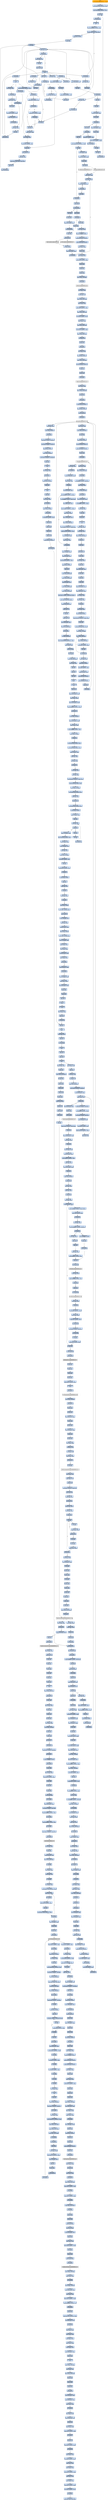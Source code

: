 digraph G {
node[shape=rectangle,style=filled,fillcolor=lightsteelblue,color=lightsteelblue]
bgcolor="transparent"
a0x0046a000movl_0x4001d0UINT32_ebx[label="start\nmovl $0x4001d0<UINT32>, %ebx",fillcolor="orange",color="lightgrey"];
a0x0046a005movl_0x401000UINT32_edi[label="0x0046a005\nmovl $0x401000<UINT32>, %edi"];
a0x0046a00amovl_0x45e6f8UINT32_esi[label="0x0046a00a\nmovl $0x45e6f8<UINT32>, %esi"];
a0x0046a00fpushl_ebx[label="0x0046a00f\npushl %ebx"];
a0x0046a010call_0x0046a01f[label="0x0046a010\ncall 0x0046a01f"];
a0x0046a01fcld_[label="0x0046a01f\ncld "];
a0x0046a020movb_0xffffff80UINT8_dl[label="0x0046a020\nmovb $0xffffff80<UINT8>, %dl"];
a0x0046a022movsb_ds_esi__es_edi_[label="0x0046a022\nmovsb %ds:(%esi), %es:(%edi)"];
a0x0046a023pushl_0x2UINT8[label="0x0046a023\npushl $0x2<UINT8>"];
a0x0046a025popl_ebx[label="0x0046a025\npopl %ebx"];
a0x0046a026call_esp_[label="0x0046a026\ncall (%esp)"];
a0x0046a015addb_dl_dl[label="0x0046a015\naddb %dl, %dl"];
a0x0046a017jne_0x0046a01e[label="0x0046a017\njne 0x0046a01e"];
a0x0046a019movb_esi__dl[label="0x0046a019\nmovb (%esi), %dl"];
a0x0046a01bincl_esi[label="0x0046a01b\nincl %esi"];
a0x0046a01cadcb_dl_dl[label="0x0046a01c\nadcb %dl, %dl"];
a0x0046a01eret[label="0x0046a01e\nret"];
a0x0046a029jae_0x0046a022[label="0x0046a029\njae 0x0046a022"];
a0x0046a02bxorl_ecx_ecx[label="0x0046a02b\nxorl %ecx, %ecx"];
a0x0046a02dcall_esp_[label="0x0046a02d\ncall (%esp)"];
a0x0046a030jae_0x0046a04a[label="0x0046a030\njae 0x0046a04a"];
a0x0046a032xorl_eax_eax[label="0x0046a032\nxorl %eax, %eax"];
a0x0046a034call_esp_[label="0x0046a034\ncall (%esp)"];
a0x0046a037jae_0x0046a05a[label="0x0046a037\njae 0x0046a05a"];
a0x0046a039movb_0x2UINT8_bl[label="0x0046a039\nmovb $0x2<UINT8>, %bl"];
a0x0046a03bincl_ecx[label="0x0046a03b\nincl %ecx"];
a0x0046a03cmovb_0x10UINT8_al[label="0x0046a03c\nmovb $0x10<UINT8>, %al"];
a0x0046a03ecall_esp_[label="0x0046a03e\ncall (%esp)"];
a0x0046a041adcb_al_al[label="0x0046a041\nadcb %al, %al"];
a0x0046a043jae_0x0046a03e[label="0x0046a043\njae 0x0046a03e"];
a0x0046a045jne_0x0046a086[label="0x0046a045\njne 0x0046a086"];
a0x0046a047stosb_al_es_edi_[label="0x0046a047\nstosb %al, %es:(%edi)"];
a0x0046a048jmp_0x0046a026[label="0x0046a048\njmp 0x0046a026"];
a0x0046a05alodsb_ds_esi__al[label="0x0046a05a\nlodsb %ds:(%esi), %al"];
a0x0046a05bshrl_eax[label="0x0046a05b\nshrl %eax"];
a0x0046a05dje_0x0046a0a0[label="0x0046a05d\nje 0x0046a0a0"];
a0x0046a05fadcl_ecx_ecx[label="0x0046a05f\nadcl %ecx, %ecx"];
a0x0046a061jmp_0x0046a07f[label="0x0046a061\njmp 0x0046a07f"];
a0x0046a07fincl_ecx[label="0x0046a07f\nincl %ecx"];
a0x0046a080incl_ecx[label="0x0046a080\nincl %ecx"];
a0x0046a081xchgl_eax_ebp[label="0x0046a081\nxchgl %eax, %ebp"];
a0x0046a082movl_ebp_eax[label="0x0046a082\nmovl %ebp, %eax"];
a0x0046a084movb_0x1UINT8_bl[label="0x0046a084\nmovb $0x1<UINT8>, %bl"];
a0x0046a086pushl_esi[label="0x0046a086\npushl %esi"];
a0x0046a087movl_edi_esi[label="0x0046a087\nmovl %edi, %esi"];
a0x0046a089subl_eax_esi[label="0x0046a089\nsubl %eax, %esi"];
a0x0046a08brepz_movsb_ds_esi__es_edi_[label="0x0046a08b\nrepz movsb %ds:(%esi), %es:(%edi)"];
a0x0046a08dpopl_esi[label="0x0046a08d\npopl %esi"];
a0x0046a08ejmp_0x0046a026[label="0x0046a08e\njmp 0x0046a026"];
a0x0046a04acall_0x0046a092[label="0x0046a04a\ncall 0x0046a092"];
a0x0046a092incl_ecx[label="0x0046a092\nincl %ecx"];
a0x0046a093call_0x4esp_[label="0x0046a093\ncall 0x4(%esp)"];
a0x0046a097adcl_ecx_ecx[label="0x0046a097\nadcl %ecx, %ecx"];
a0x0046a099call_0x4esp_[label="0x0046a099\ncall 0x4(%esp)"];
a0x0046a09djb_0x0046a093[label="0x0046a09d\njb 0x0046a093"];
a0x0046a09fret[label="0x0046a09f\nret"];
a0x0046a04fsubl_ebx_ecx[label="0x0046a04f\nsubl %ebx, %ecx"];
a0x0046a051jne_0x0046a063[label="0x0046a051\njne 0x0046a063"];
a0x0046a053call_0x0046a090[label="0x0046a053\ncall 0x0046a090"];
a0x0046a090xorl_ecx_ecx[label="0x0046a090\nxorl %ecx, %ecx"];
a0x0046a058jmp_0x0046a082[label="0x0046a058\njmp 0x0046a082"];
a0x0046a063xchgl_eax_ecx[label="0x0046a063\nxchgl %eax, %ecx"];
a0x0046a064decl_eax[label="0x0046a064\ndecl %eax"];
a0x0046a065shll_0x8UINT8_eax[label="0x0046a065\nshll $0x8<UINT8>, %eax"];
a0x0046a068lodsb_ds_esi__al[label="0x0046a068\nlodsb %ds:(%esi), %al"];
a0x0046a069call_0x0046a090[label="0x0046a069\ncall 0x0046a090"];
a0x0046a06ecmpl_0x7d00UINT32_eax[label="0x0046a06e\ncmpl $0x7d00<UINT32>, %eax"];
a0x0046a073jae_0x0046a07f[label="0x0046a073\njae 0x0046a07f"];
a0x0046a075cmpb_0x5UINT8_ah[label="0x0046a075\ncmpb $0x5<UINT8>, %ah"];
a0x0046a078jae_0x0046a080[label="0x0046a078\njae 0x0046a080"];
a0x0046a07acmpl_0x7fUINT8_eax[label="0x0046a07a\ncmpl $0x7f<UINT8>, %eax"];
a0x0046a07dja_0x0046a081[label="0x0046a07d\nja 0x0046a081"];
a0x0046a0a0popl_edi[label="0x0046a0a0\npopl %edi"];
a0x0046a0a1popl_ebx[label="0x0046a0a1\npopl %ebx"];
a0x0046a0a2movzwl_ebx__edi[label="0x0046a0a2\nmovzwl (%ebx), %edi"];
a0x0046a0a5decl_edi[label="0x0046a0a5\ndecl %edi"];
a0x0046a0a6je_0x0046a0b0[label="0x0046a0a6\nje 0x0046a0b0"];
a0x0046a0a8decl_edi[label="0x0046a0a8\ndecl %edi"];
a0x0046a0a9je_0x0046a0be[label="0x0046a0a9\nje 0x0046a0be"];
a0x0046a0abshll_0xcUINT8_edi[label="0x0046a0ab\nshll $0xc<UINT8>, %edi"];
a0x0046a0aejmp_0x0046a0b7[label="0x0046a0ae\njmp 0x0046a0b7"];
a0x0046a0b7incl_ebx[label="0x0046a0b7\nincl %ebx"];
a0x0046a0b8incl_ebx[label="0x0046a0b8\nincl %ebx"];
a0x0046a0b9jmp_0x0046a00f[label="0x0046a0b9\njmp 0x0046a00f"];
a0x0046a0b0movl_0x2ebx__edi[label="0x0046a0b0\nmovl 0x2(%ebx), %edi"];
a0x0046a0b3pushl_edi[label="0x0046a0b3\npushl %edi"];
a0x0046a0b4addl_0x4UINT8_ebx[label="0x0046a0b4\naddl $0x4<UINT8>, %ebx"];
a0x0046a0bepopl_edi[label="0x0046a0be\npopl %edi"];
a0x0046a0bfmovl_0x46a128UINT32_ebx[label="0x0046a0bf\nmovl $0x46a128<UINT32>, %ebx"];
a0x0046a0c4incl_edi[label="0x0046a0c4\nincl %edi"];
a0x0046a0c5movl_edi__esi[label="0x0046a0c5\nmovl (%edi), %esi"];
a0x0046a0c7scasl_es_edi__eax[label="0x0046a0c7\nscasl %es:(%edi), %eax"];
a0x0046a0c8pushl_edi[label="0x0046a0c8\npushl %edi"];
a0x0046a0c9call_ebx_[label="0x0046a0c9\ncall (%ebx)"];
LoadLibraryA_kernel32_dll[label="LoadLibraryA@kernel32.dll",fillcolor="lightgrey",color="lightgrey"];
a0x0046a0cbxchgl_eax_ebp[label="0x0046a0cb\nxchgl %eax, %ebp"];
a0x0046a0ccxorl_eax_eax[label="0x0046a0cc\nxorl %eax, %eax"];
a0x0046a0cescasb_es_edi__al[label="0x0046a0ce\nscasb %es:(%edi), %al"];
a0x0046a0cfjne_0x0046a0ce[label="0x0046a0cf\njne 0x0046a0ce"];
a0x0046a0d1decb_edi_[label="0x0046a0d1\ndecb (%edi)"];
a0x0046a0d3je_0x0046a0c4[label="0x0046a0d3\nje 0x0046a0c4"];
a0x0046a0d5decb_edi_[label="0x0046a0d5\ndecb (%edi)"];
a0x0046a0d7jne_0x0046a0df[label="0x0046a0d7\njne 0x0046a0df"];
a0x0046a0dfdecb_edi_[label="0x0046a0df\ndecb (%edi)"];
a0x0046a0e1je_0x00403d50[label="0x0046a0e1\nje 0x00403d50"];
a0x0046a0e7pushl_edi[label="0x0046a0e7\npushl %edi"];
a0x0046a0e8pushl_ebp[label="0x0046a0e8\npushl %ebp"];
a0x0046a0e9call_0x4ebx_[label="0x0046a0e9\ncall 0x4(%ebx)"];
GetProcAddress_kernel32_dll[label="GetProcAddress@kernel32.dll",fillcolor="lightgrey",color="lightgrey"];
a0x0046a0ecorl_eax_esi_[label="0x0046a0ec\norl %eax, (%esi)"];
a0x0046a0eelodsl_ds_esi__eax[label="0x0046a0ee\nlodsl %ds:(%esi), %eax"];
a0x0046a0efjne_0x0046a0cc[label="0x0046a0ef\njne 0x0046a0cc"];
GetProcAddress_KERNEL32_dll[label="GetProcAddress@KERNEL32.dll",fillcolor="lightgrey",color="lightgrey"];
LoadLibraryA_KERNEL32_dll[label="LoadLibraryA@KERNEL32.dll",fillcolor="lightgrey",color="lightgrey"];
a0x0046a0d9incl_edi[label="0x0046a0d9\nincl %edi"];
a0x0046a0dapushl_edi_[label="0x0046a0da\npushl (%edi)"];
a0x0046a0dcscasl_es_edi__eax[label="0x0046a0dc\nscasl %es:(%edi), %eax"];
a0x0046a0ddjmp_0x0046a0e8[label="0x0046a0dd\njmp 0x0046a0e8"];
a0x00403d50pushl_ebp[label="0x00403d50\npushl %ebp"];
a0x00403d51movl_esp_ebp[label="0x00403d51\nmovl %esp, %ebp"];
a0x00403d53pushl_0xffffffffUINT8[label="0x00403d53\npushl $0xffffffff<UINT8>"];
a0x00403d55pushl_0x40a240UINT32[label="0x00403d55\npushl $0x40a240<UINT32>"];
a0x00403d5apushl_0x407828UINT32[label="0x00403d5a\npushl $0x407828<UINT32>"];
a0x00403d5fmovl_fs_0_eax[label="0x00403d5f\nmovl %fs:0, %eax"];
a0x00403d65pushl_eax[label="0x00403d65\npushl %eax"];
a0x00403d66movl_esp_fs_0[label="0x00403d66\nmovl %esp, %fs:0"];
a0x00403d6dsubl_0x58UINT8_esp[label="0x00403d6d\nsubl $0x58<UINT8>, %esp"];
a0x00403d70pushl_ebx[label="0x00403d70\npushl %ebx"];
a0x00403d71pushl_esi[label="0x00403d71\npushl %esi"];
a0x00403d72pushl_edi[label="0x00403d72\npushl %edi"];
a0x00403d73movl_esp__24ebp_[label="0x00403d73\nmovl %esp, -24(%ebp)"];
a0x00403d76call_0x40a06c[label="0x00403d76\ncall 0x40a06c"];
GetVersion_KERNEL32_dll[label="GetVersion@KERNEL32.dll",fillcolor="lightgrey",color="lightgrey"];
a0x00403d7cxorl_edx_edx[label="0x00403d7c\nxorl %edx, %edx"];
a0x00403d7emovb_ah_dl[label="0x00403d7e\nmovb %ah, %dl"];
a0x00403d80movl_edx_0x427538[label="0x00403d80\nmovl %edx, 0x427538"];
a0x00403d86movl_eax_ecx[label="0x00403d86\nmovl %eax, %ecx"];
a0x00403d88andl_0xffUINT32_ecx[label="0x00403d88\nandl $0xff<UINT32>, %ecx"];
a0x00403d8emovl_ecx_0x427534[label="0x00403d8e\nmovl %ecx, 0x427534"];
a0x00403d94shll_0x8UINT8_ecx[label="0x00403d94\nshll $0x8<UINT8>, %ecx"];
a0x00403d97addl_edx_ecx[label="0x00403d97\naddl %edx, %ecx"];
a0x00403d99movl_ecx_0x427530[label="0x00403d99\nmovl %ecx, 0x427530"];
a0x00403d9fshrl_0x10UINT8_eax[label="0x00403d9f\nshrl $0x10<UINT8>, %eax"];
a0x00403da2movl_eax_0x42752c[label="0x00403da2\nmovl %eax, 0x42752c"];
a0x00403da7xorl_esi_esi[label="0x00403da7\nxorl %esi, %esi"];
a0x00403da9pushl_esi[label="0x00403da9\npushl %esi"];
a0x00403daacall_0x4051ea[label="0x00403daa\ncall 0x4051ea"];
a0x004051eaxorl_eax_eax[label="0x004051ea\nxorl %eax, %eax"];
a0x004051ecpushl_0x0UINT8[label="0x004051ec\npushl $0x0<UINT8>"];
a0x004051eecmpl_eax_0x8esp_[label="0x004051ee\ncmpl %eax, 0x8(%esp)"];
a0x004051f2pushl_0x1000UINT32[label="0x004051f2\npushl $0x1000<UINT32>"];
a0x004051f7sete_al[label="0x004051f7\nsete %al"];
a0x004051fapushl_eax[label="0x004051fa\npushl %eax"];
a0x004051fbcall_0x40a0ec[label="0x004051fb\ncall 0x40a0ec"];
HeapCreate_KERNEL32_dll[label="HeapCreate@KERNEL32.dll",fillcolor="lightgrey",color="lightgrey"];
a0x00405201testl_eax_eax[label="0x00405201\ntestl %eax, %eax"];
a0x00405203movl_eax_0x44a4d0[label="0x00405203\nmovl %eax, 0x44a4d0"];
a0x00405208je_0x40521f[label="0x00405208\nje 0x40521f"];
a0x0040520acall_0x4052b8[label="0x0040520a\ncall 0x4052b8"];
a0x004052b8pushl_0x140UINT32[label="0x004052b8\npushl $0x140<UINT32>"];
a0x004052bdpushl_0x0UINT8[label="0x004052bd\npushl $0x0<UINT8>"];
a0x004052bfpushl_0x44a4d0[label="0x004052bf\npushl 0x44a4d0"];
a0x004052c5call_0x40a100[label="0x004052c5\ncall 0x40a100"];
HeapAlloc_KERNEL32_dll[label="HeapAlloc@KERNEL32.dll",fillcolor="lightgrey",color="lightgrey"];
a0x004052cbtestl_eax_eax[label="0x004052cb\ntestl %eax, %eax"];
a0x004052cdmovl_eax_0x44a4cc[label="0x004052cd\nmovl %eax, 0x44a4cc"];
a0x004052d2jne_0x4052d5[label="0x004052d2\njne 0x4052d5"];
a0x004052d5andl_0x0UINT8_0x44a4c4[label="0x004052d5\nandl $0x0<UINT8>, 0x44a4c4"];
a0x004052dcandl_0x0UINT8_0x44a4c8[label="0x004052dc\nandl $0x0<UINT8>, 0x44a4c8"];
a0x004052e3pushl_0x1UINT8[label="0x004052e3\npushl $0x1<UINT8>"];
a0x004052e5movl_eax_0x44a4c0[label="0x004052e5\nmovl %eax, 0x44a4c0"];
a0x004052eamovl_0x10UINT32_0x44a4b8[label="0x004052ea\nmovl $0x10<UINT32>, 0x44a4b8"];
a0x004052f4popl_eax[label="0x004052f4\npopl %eax"];
a0x004052f5ret[label="0x004052f5\nret"];
a0x0040520ftestl_eax_eax[label="0x0040520f\ntestl %eax, %eax"];
a0x00405211jne_0x405222[label="0x00405211\njne 0x405222"];
a0x00405222pushl_0x1UINT8[label="0x00405222\npushl $0x1<UINT8>"];
a0x00405224popl_eax[label="0x00405224\npopl %eax"];
a0x00405225ret[label="0x00405225\nret"];
a0x00403dafpopl_ecx[label="0x00403daf\npopl %ecx"];
a0x00403db0testl_eax_eax[label="0x00403db0\ntestl %eax, %eax"];
a0x00403db2jne_0x403dbc[label="0x00403db2\njne 0x403dbc"];
a0x00403dbcmovl_esi__4ebp_[label="0x00403dbc\nmovl %esi, -4(%ebp)"];
a0x00403dbfcall_0x40755f[label="0x00403dbf\ncall 0x40755f"];
a0x0040755fsubl_0x44UINT8_esp[label="0x0040755f\nsubl $0x44<UINT8>, %esp"];
a0x00407562pushl_ebx[label="0x00407562\npushl %ebx"];
a0x00407563pushl_ebp[label="0x00407563\npushl %ebp"];
a0x00407564pushl_esi[label="0x00407564\npushl %esi"];
a0x00407565pushl_edi[label="0x00407565\npushl %edi"];
a0x00407566pushl_0x100UINT32[label="0x00407566\npushl $0x100<UINT32>"];
a0x0040756bcall_0x403bae[label="0x0040756b\ncall 0x403bae"];
a0x00403baepushl_0x427518[label="0x00403bae\npushl 0x427518"];
a0x00403bb4pushl_0x8esp_[label="0x00403bb4\npushl 0x8(%esp)"];
a0x00403bb8call_0x403bc0[label="0x00403bb8\ncall 0x403bc0"];
a0x00403bc0cmpl_0xffffffe0UINT8_0x4esp_[label="0x00403bc0\ncmpl $0xffffffe0<UINT8>, 0x4(%esp)"];
a0x00403bc5ja_0x403be9[label="0x00403bc5\nja 0x403be9"];
a0x00403bc7pushl_0x4esp_[label="0x00403bc7\npushl 0x4(%esp)"];
a0x00403bcbcall_0x403bec[label="0x00403bcb\ncall 0x403bec"];
a0x00403becpushl_esi[label="0x00403bec\npushl %esi"];
a0x00403bedmovl_0x8esp__esi[label="0x00403bed\nmovl 0x8(%esp), %esi"];
a0x00403bf1cmpl_0x426cdc_esi[label="0x00403bf1\ncmpl 0x426cdc, %esi"];
a0x00403bf7ja_0x403c04[label="0x00403bf7\nja 0x403c04"];
a0x00403bf9pushl_esi[label="0x00403bf9\npushl %esi"];
a0x00403bfacall_0x40564c[label="0x00403bfa\ncall 0x40564c"];
a0x0040564cpushl_ebp[label="0x0040564c\npushl %ebp"];
a0x0040564dmovl_esp_ebp[label="0x0040564d\nmovl %esp, %ebp"];
a0x0040564fsubl_0x14UINT8_esp[label="0x0040564f\nsubl $0x14<UINT8>, %esp"];
a0x00405652movl_0x44a4c8_eax[label="0x00405652\nmovl 0x44a4c8, %eax"];
a0x00405657movl_0x44a4cc_edx[label="0x00405657\nmovl 0x44a4cc, %edx"];
a0x0040565dpushl_ebx[label="0x0040565d\npushl %ebx"];
a0x0040565epushl_esi[label="0x0040565e\npushl %esi"];
a0x0040565fleal_eaxeax4__eax[label="0x0040565f\nleal (%eax,%eax,4), %eax"];
a0x00405662pushl_edi[label="0x00405662\npushl %edi"];
a0x00405663leal_edxeax4__edi[label="0x00405663\nleal (%edx,%eax,4), %edi"];
a0x00405666movl_0x8ebp__eax[label="0x00405666\nmovl 0x8(%ebp), %eax"];
a0x00405669movl_edi__4ebp_[label="0x00405669\nmovl %edi, -4(%ebp)"];
a0x0040566cleal_0x17eax__ecx[label="0x0040566c\nleal 0x17(%eax), %ecx"];
a0x0040566fandl_0xfffffff0UINT8_ecx[label="0x0040566f\nandl $0xfffffff0<UINT8>, %ecx"];
a0x00405672movl_ecx__16ebp_[label="0x00405672\nmovl %ecx, -16(%ebp)"];
a0x00405675sarl_0x4UINT8_ecx[label="0x00405675\nsarl $0x4<UINT8>, %ecx"];
a0x00405678decl_ecx[label="0x00405678\ndecl %ecx"];
a0x00405679cmpl_0x20UINT8_ecx[label="0x00405679\ncmpl $0x20<UINT8>, %ecx"];
a0x0040567cjnl_0x40568c[label="0x0040567c\njnl 0x40568c"];
a0x0040567eorl_0xffffffffUINT8_esi[label="0x0040567e\norl $0xffffffff<UINT8>, %esi"];
a0x00405681shrl_cl_esi[label="0x00405681\nshrl %cl, %esi"];
a0x00405683orl_0xffffffffUINT8__8ebp_[label="0x00405683\norl $0xffffffff<UINT8>, -8(%ebp)"];
a0x00405687movl_esi__12ebp_[label="0x00405687\nmovl %esi, -12(%ebp)"];
a0x0040568ajmp_0x40569c[label="0x0040568a\njmp 0x40569c"];
a0x0040569cmovl_0x44a4c0_eax[label="0x0040569c\nmovl 0x44a4c0, %eax"];
a0x004056a1movl_eax_ebx[label="0x004056a1\nmovl %eax, %ebx"];
a0x004056a3cmpl_edi_ebx[label="0x004056a3\ncmpl %edi, %ebx"];
a0x004056a5movl_ebx_0x8ebp_[label="0x004056a5\nmovl %ebx, 0x8(%ebp)"];
a0x004056a8jae_0x4056c3[label="0x004056a8\njae 0x4056c3"];
a0x004056c3cmpl__4ebp__ebx[label="0x004056c3\ncmpl -4(%ebp), %ebx"];
a0x004056c6jne_0x405741[label="0x004056c6\njne 0x405741"];
a0x004056c8movl_edx_ebx[label="0x004056c8\nmovl %edx, %ebx"];
a0x004056cacmpl_eax_ebx[label="0x004056ca\ncmpl %eax, %ebx"];
a0x004056ccmovl_ebx_0x8ebp_[label="0x004056cc\nmovl %ebx, 0x8(%ebp)"];
a0x004056cfjae_0x4056e6[label="0x004056cf\njae 0x4056e6"];
a0x004056e6jne_0x405741[label="0x004056e6\njne 0x405741"];
a0x004056e8cmpl__4ebp__ebx[label="0x004056e8\ncmpl -4(%ebp), %ebx"];
a0x004056ebjae_0x4056fe[label="0x004056eb\njae 0x4056fe"];
a0x004056fejne_0x405726[label="0x004056fe\njne 0x405726"];
a0x00405700movl_edx_ebx[label="0x00405700\nmovl %edx, %ebx"];
a0x00405702cmpl_eax_ebx[label="0x00405702\ncmpl %eax, %ebx"];
a0x00405704movl_ebx_0x8ebp_[label="0x00405704\nmovl %ebx, 0x8(%ebp)"];
a0x00405707jae_0x405716[label="0x00405707\njae 0x405716"];
a0x00405716jne_0x405726[label="0x00405716\njne 0x405726"];
a0x00405718call_0x405955[label="0x00405718\ncall 0x405955"];
a0x00405955movl_0x44a4c8_eax[label="0x00405955\nmovl 0x44a4c8, %eax"];
a0x0040595amovl_0x44a4b8_ecx[label="0x0040595a\nmovl 0x44a4b8, %ecx"];
a0x00405960pushl_esi[label="0x00405960\npushl %esi"];
a0x00405961pushl_edi[label="0x00405961\npushl %edi"];
a0x00405962xorl_edi_edi[label="0x00405962\nxorl %edi, %edi"];
a0x00405964cmpl_ecx_eax[label="0x00405964\ncmpl %ecx, %eax"];
a0x00405966jne_0x405998[label="0x00405966\njne 0x405998"];
a0x00405998movl_0x44a4cc_ecx[label="0x00405998\nmovl 0x44a4cc, %ecx"];
a0x0040599epushl_0x41c4UINT32[label="0x0040599e\npushl $0x41c4<UINT32>"];
a0x004059a3pushl_0x8UINT8[label="0x004059a3\npushl $0x8<UINT8>"];
a0x004059a5leal_eaxeax4__eax[label="0x004059a5\nleal (%eax,%eax,4), %eax"];
a0x004059a8pushl_0x44a4d0[label="0x004059a8\npushl 0x44a4d0"];
a0x004059aeleal_ecxeax4__esi[label="0x004059ae\nleal (%ecx,%eax,4), %esi"];
a0x004059b1call_0x40a100[label="0x004059b1\ncall 0x40a100"];
a0x004059b7cmpl_edi_eax[label="0x004059b7\ncmpl %edi, %eax"];
a0x004059b9movl_eax_0x10esi_[label="0x004059b9\nmovl %eax, 0x10(%esi)"];
a0x004059bcje_0x4059e8[label="0x004059bc\nje 0x4059e8"];
a0x004059bepushl_0x4UINT8[label="0x004059be\npushl $0x4<UINT8>"];
a0x004059c0pushl_0x2000UINT32[label="0x004059c0\npushl $0x2000<UINT32>"];
a0x004059c5pushl_0x100000UINT32[label="0x004059c5\npushl $0x100000<UINT32>"];
a0x004059capushl_edi[label="0x004059ca\npushl %edi"];
a0x004059cbcall_0x40a0e4[label="0x004059cb\ncall 0x40a0e4"];
VirtualAlloc_KERNEL32_dll[label="VirtualAlloc@KERNEL32.dll",fillcolor="lightgrey",color="lightgrey"];
a0x004059d1cmpl_edi_eax[label="0x004059d1\ncmpl %edi, %eax"];
a0x004059d3movl_eax_0xcesi_[label="0x004059d3\nmovl %eax, 0xc(%esi)"];
a0x004059d6jne_0x4059ec[label="0x004059d6\njne 0x4059ec"];
a0x004059ecorl_0xffffffffUINT8_0x8esi_[label="0x004059ec\norl $0xffffffff<UINT8>, 0x8(%esi)"];
a0x004059f0movl_edi_esi_[label="0x004059f0\nmovl %edi, (%esi)"];
a0x004059f2movl_edi_0x4esi_[label="0x004059f2\nmovl %edi, 0x4(%esi)"];
a0x004059f5incl_0x44a4c8[label="0x004059f5\nincl 0x44a4c8"];
a0x004059fbmovl_0x10esi__eax[label="0x004059fb\nmovl 0x10(%esi), %eax"];
a0x004059feorl_0xffffffffUINT8_eax_[label="0x004059fe\norl $0xffffffff<UINT8>, (%eax)"];
a0x00405a01movl_esi_eax[label="0x00405a01\nmovl %esi, %eax"];
a0x00405a03popl_edi[label="0x00405a03\npopl %edi"];
a0x00405a04popl_esi[label="0x00405a04\npopl %esi"];
a0x00405a05ret[label="0x00405a05\nret"];
a0x0040571dmovl_eax_ebx[label="0x0040571d\nmovl %eax, %ebx"];
a0x0040571ftestl_ebx_ebx[label="0x0040571f\ntestl %ebx, %ebx"];
a0x00405721movl_ebx_0x8ebp_[label="0x00405721\nmovl %ebx, 0x8(%ebp)"];
a0x00405724je_0x40573a[label="0x00405724\nje 0x40573a"];
a0x00405726pushl_ebx[label="0x00405726\npushl %ebx"];
a0x00405727call_0x405a06[label="0x00405727\ncall 0x405a06"];
a0x00405a06pushl_ebp[label="0x00405a06\npushl %ebp"];
a0x00405a07movl_esp_ebp[label="0x00405a07\nmovl %esp, %ebp"];
a0x00405a09pushl_ecx[label="0x00405a09\npushl %ecx"];
a0x00405a0amovl_0x8ebp__ecx[label="0x00405a0a\nmovl 0x8(%ebp), %ecx"];
a0x00405a0dpushl_ebx[label="0x00405a0d\npushl %ebx"];
a0x00405a0epushl_esi[label="0x00405a0e\npushl %esi"];
a0x00405a0fpushl_edi[label="0x00405a0f\npushl %edi"];
a0x00405a10movl_0x10ecx__esi[label="0x00405a10\nmovl 0x10(%ecx), %esi"];
a0x00405a13movl_0x8ecx__eax[label="0x00405a13\nmovl 0x8(%ecx), %eax"];
a0x00405a16xorl_ebx_ebx[label="0x00405a16\nxorl %ebx, %ebx"];
a0x00405a18testl_eax_eax[label="0x00405a18\ntestl %eax, %eax"];
a0x00405a1ajl_0x405a21[label="0x00405a1a\njl 0x405a21"];
a0x00405a21movl_ebx_eax[label="0x00405a21\nmovl %ebx, %eax"];
a0x00405a23pushl_0x3fUINT8[label="0x00405a23\npushl $0x3f<UINT8>"];
a0x00405a25imull_0x204UINT32_eax_eax[label="0x00405a25\nimull $0x204<UINT32>, %eax, %eax"];
a0x00405a2bpopl_edx[label="0x00405a2b\npopl %edx"];
a0x00405a2cleal_0x144eaxesi__eax[label="0x00405a2c\nleal 0x144(%eax,%esi), %eax"];
a0x00405a33movl_eax__4ebp_[label="0x00405a33\nmovl %eax, -4(%ebp)"];
a0x00405a36movl_eax_0x8eax_[label="0x00405a36\nmovl %eax, 0x8(%eax)"];
a0x00405a39movl_eax_0x4eax_[label="0x00405a39\nmovl %eax, 0x4(%eax)"];
a0x00405a3caddl_0x8UINT8_eax[label="0x00405a3c\naddl $0x8<UINT8>, %eax"];
a0x00405a3fdecl_edx[label="0x00405a3f\ndecl %edx"];
a0x00405a40jne_0x405a36[label="0x00405a40\njne 0x405a36"];
a0x00405a42movl_ebx_edi[label="0x00405a42\nmovl %ebx, %edi"];
a0x00405a44pushl_0x4UINT8[label="0x00405a44\npushl $0x4<UINT8>"];
a0x00405a46shll_0xfUINT8_edi[label="0x00405a46\nshll $0xf<UINT8>, %edi"];
a0x00405a49addl_0xcecx__edi[label="0x00405a49\naddl 0xc(%ecx), %edi"];
a0x00405a4cpushl_0x1000UINT32[label="0x00405a4c\npushl $0x1000<UINT32>"];
a0x00405a51pushl_0x8000UINT32[label="0x00405a51\npushl $0x8000<UINT32>"];
a0x00405a56pushl_edi[label="0x00405a56\npushl %edi"];
a0x00405a57call_0x40a0e4[label="0x00405a57\ncall 0x40a0e4"];
a0x00405a5dtestl_eax_eax[label="0x00405a5d\ntestl %eax, %eax"];
a0x00405a5fjne_0x405a69[label="0x00405a5f\njne 0x405a69"];
a0x00405a69leal_0x7000edi__edx[label="0x00405a69\nleal 0x7000(%edi), %edx"];
a0x00405a6fcmpl_edx_edi[label="0x00405a6f\ncmpl %edx, %edi"];
a0x00405a71ja_0x405aaf[label="0x00405a71\nja 0x405aaf"];
a0x00405a73leal_0x10edi__eax[label="0x00405a73\nleal 0x10(%edi), %eax"];
a0x00405a76orl_0xffffffffUINT8__8eax_[label="0x00405a76\norl $0xffffffff<UINT8>, -8(%eax)"];
a0x00405a7aorl_0xffffffffUINT8_0xfeceax_[label="0x00405a7a\norl $0xffffffff<UINT8>, 0xfec(%eax)"];
a0x00405a81leal_0xffceax__ecx[label="0x00405a81\nleal 0xffc(%eax), %ecx"];
a0x00405a87movl_0xff0UINT32__4eax_[label="0x00405a87\nmovl $0xff0<UINT32>, -4(%eax)"];
a0x00405a8emovl_ecx_eax_[label="0x00405a8e\nmovl %ecx, (%eax)"];
a0x00405a90leal__4100eax__ecx[label="0x00405a90\nleal -4100(%eax), %ecx"];
a0x00405a96movl_ecx_0x4eax_[label="0x00405a96\nmovl %ecx, 0x4(%eax)"];
a0x00405a99movl_0xff0UINT32_0xfe8eax_[label="0x00405a99\nmovl $0xff0<UINT32>, 0xfe8(%eax)"];
a0x00405aa3addl_0x1000UINT32_eax[label="0x00405aa3\naddl $0x1000<UINT32>, %eax"];
a0x00405aa8leal__16eax__ecx[label="0x00405aa8\nleal -16(%eax), %ecx"];
a0x00405aabcmpl_edx_ecx[label="0x00405aab\ncmpl %edx, %ecx"];
a0x00405aadjbe_0x405a76[label="0x00405aad\njbe 0x405a76"];
a0x00405aafmovl__4ebp__eax[label="0x00405aaf\nmovl -4(%ebp), %eax"];
a0x00405ab2leal_0xcedi__ecx[label="0x00405ab2\nleal 0xc(%edi), %ecx"];
a0x00405ab5addl_0x1f8UINT32_eax[label="0x00405ab5\naddl $0x1f8<UINT32>, %eax"];
a0x00405abapushl_0x1UINT8[label="0x00405aba\npushl $0x1<UINT8>"];
a0x00405abcpopl_edi[label="0x00405abc\npopl %edi"];
a0x00405abdmovl_ecx_0x4eax_[label="0x00405abd\nmovl %ecx, 0x4(%eax)"];
a0x00405ac0movl_eax_0x8ecx_[label="0x00405ac0\nmovl %eax, 0x8(%ecx)"];
a0x00405ac3leal_0xcedx__ecx[label="0x00405ac3\nleal 0xc(%edx), %ecx"];
a0x00405ac6movl_ecx_0x8eax_[label="0x00405ac6\nmovl %ecx, 0x8(%eax)"];
a0x00405ac9movl_eax_0x4ecx_[label="0x00405ac9\nmovl %eax, 0x4(%ecx)"];
a0x00405accandl_0x0UINT8_0x44esiebx4_[label="0x00405acc\nandl $0x0<UINT8>, 0x44(%esi,%ebx,4)"];
a0x00405ad1movl_edi_0xc4esiebx4_[label="0x00405ad1\nmovl %edi, 0xc4(%esi,%ebx,4)"];
a0x00405ad8movb_0x43esi__al[label="0x00405ad8\nmovb 0x43(%esi), %al"];
a0x00405adbmovb_al_cl[label="0x00405adb\nmovb %al, %cl"];
a0x00405addincb_cl[label="0x00405add\nincb %cl"];
a0x00405adftestb_al_al[label="0x00405adf\ntestb %al, %al"];
a0x00405ae1movl_0x8ebp__eax[label="0x00405ae1\nmovl 0x8(%ebp), %eax"];
a0x00405ae4movb_cl_0x43esi_[label="0x00405ae4\nmovb %cl, 0x43(%esi)"];
a0x00405ae7jne_0x405aec[label="0x00405ae7\njne 0x405aec"];
a0x00405ae9orl_edi_0x4eax_[label="0x00405ae9\norl %edi, 0x4(%eax)"];
a0x00405aecmovl_0x80000000UINT32_edx[label="0x00405aec\nmovl $0x80000000<UINT32>, %edx"];
a0x00405af1movl_ebx_ecx[label="0x00405af1\nmovl %ebx, %ecx"];
a0x00405af3shrl_cl_edx[label="0x00405af3\nshrl %cl, %edx"];
a0x00405af5notl_edx[label="0x00405af5\nnotl %edx"];
a0x00405af7andl_edx_0x8eax_[label="0x00405af7\nandl %edx, 0x8(%eax)"];
a0x00405afamovl_ebx_eax[label="0x00405afa\nmovl %ebx, %eax"];
a0x00405afcpopl_edi[label="0x00405afc\npopl %edi"];
a0x00405afdpopl_esi[label="0x00405afd\npopl %esi"];
a0x00405afepopl_ebx[label="0x00405afe\npopl %ebx"];
a0x00405affleave_[label="0x00405aff\nleave "];
a0x00405b00ret[label="0x00405b00\nret"];
a0x0040572cpopl_ecx[label="0x0040572c\npopl %ecx"];
a0x0040572dmovl_0x10ebx__ecx[label="0x0040572d\nmovl 0x10(%ebx), %ecx"];
a0x00405730movl_eax_ecx_[label="0x00405730\nmovl %eax, (%ecx)"];
a0x00405732movl_0x10ebx__eax[label="0x00405732\nmovl 0x10(%ebx), %eax"];
a0x00405735cmpl_0xffffffffUINT8_eax_[label="0x00405735\ncmpl $0xffffffff<UINT8>, (%eax)"];
a0x00405738jne_0x405741[label="0x00405738\njne 0x405741"];
a0x00405741movl_ebx_0x44a4c0[label="0x00405741\nmovl %ebx, 0x44a4c0"];
a0x00405747movl_0x10ebx__eax[label="0x00405747\nmovl 0x10(%ebx), %eax"];
a0x0040574amovl_eax__edx[label="0x0040574a\nmovl (%eax), %edx"];
a0x0040574ccmpl_0xffffffffUINT8_edx[label="0x0040574c\ncmpl $0xffffffff<UINT8>, %edx"];
a0x0040574fmovl_edx__4ebp_[label="0x0040574f\nmovl %edx, -4(%ebp)"];
a0x00405752je_0x405768[label="0x00405752\nje 0x405768"];
a0x00405754movl_0xc4eaxedx4__ecx[label="0x00405754\nmovl 0xc4(%eax,%edx,4), %ecx"];
a0x0040575bmovl_0x44eaxedx4__edi[label="0x0040575b\nmovl 0x44(%eax,%edx,4), %edi"];
a0x0040575fandl__8ebp__ecx[label="0x0040575f\nandl -8(%ebp), %ecx"];
a0x00405762andl_esi_edi[label="0x00405762\nandl %esi, %edi"];
a0x00405764orl_edi_ecx[label="0x00405764\norl %edi, %ecx"];
a0x00405766jne_0x40579f[label="0x00405766\njne 0x40579f"];
a0x0040579fmovl_edx_ecx[label="0x0040579f\nmovl %edx, %ecx"];
a0x004057a1xorl_edi_edi[label="0x004057a1\nxorl %edi, %edi"];
a0x004057a3imull_0x204UINT32_ecx_ecx[label="0x004057a3\nimull $0x204<UINT32>, %ecx, %ecx"];
a0x004057a9leal_0x144ecxeax__ecx[label="0x004057a9\nleal 0x144(%ecx,%eax), %ecx"];
a0x004057b0movl_ecx__12ebp_[label="0x004057b0\nmovl %ecx, -12(%ebp)"];
a0x004057b3movl_0x44eaxedx4__ecx[label="0x004057b3\nmovl 0x44(%eax,%edx,4), %ecx"];
a0x004057b7andl_esi_ecx[label="0x004057b7\nandl %esi, %ecx"];
a0x004057b9jne_0x4057c8[label="0x004057b9\njne 0x4057c8"];
a0x004057bbmovl_0xc4eaxedx4__ecx[label="0x004057bb\nmovl 0xc4(%eax,%edx,4), %ecx"];
a0x004057c2pushl_0x20UINT8[label="0x004057c2\npushl $0x20<UINT8>"];
a0x004057c4andl__8ebp__ecx[label="0x004057c4\nandl -8(%ebp), %ecx"];
a0x004057c7popl_edi[label="0x004057c7\npopl %edi"];
a0x004057c8testl_ecx_ecx[label="0x004057c8\ntestl %ecx, %ecx"];
a0x004057cajl_0x4057d1[label="0x004057ca\njl 0x4057d1"];
a0x004057ccshll_ecx[label="0x004057cc\nshll %ecx"];
a0x004057ceincl_edi[label="0x004057ce\nincl %edi"];
a0x004057cfjmp_0x4057c8[label="0x004057cf\njmp 0x4057c8"];
a0x004057d1movl__12ebp__ecx[label="0x004057d1\nmovl -12(%ebp), %ecx"];
a0x004057d4movl_0x4ecxedi8__edx[label="0x004057d4\nmovl 0x4(%ecx,%edi,8), %edx"];
a0x004057d8movl_edx__ecx[label="0x004057d8\nmovl (%edx), %ecx"];
a0x004057dasubl__16ebp__ecx[label="0x004057da\nsubl -16(%ebp), %ecx"];
a0x004057ddmovl_ecx_esi[label="0x004057dd\nmovl %ecx, %esi"];
a0x004057dfmovl_ecx__8ebp_[label="0x004057df\nmovl %ecx, -8(%ebp)"];
a0x004057e2sarl_0x4UINT8_esi[label="0x004057e2\nsarl $0x4<UINT8>, %esi"];
a0x004057e5decl_esi[label="0x004057e5\ndecl %esi"];
a0x004057e6cmpl_0x3fUINT8_esi[label="0x004057e6\ncmpl $0x3f<UINT8>, %esi"];
a0x004057e9jle_0x4057ee[label="0x004057e9\njle 0x4057ee"];
a0x004057ebpushl_0x3fUINT8[label="0x004057eb\npushl $0x3f<UINT8>"];
a0x004057edpopl_esi[label="0x004057ed\npopl %esi"];
a0x004057eecmpl_edi_esi[label="0x004057ee\ncmpl %edi, %esi"];
a0x004057f0je_0x405903[label="0x004057f0\nje 0x405903"];
a0x00405903testl_ecx_ecx[label="0x00405903\ntestl %ecx, %ecx"];
a0x00405905je_0x405912[label="0x00405905\nje 0x405912"];
a0x00405907movl_ecx_edx_[label="0x00405907\nmovl %ecx, (%edx)"];
a0x00405909movl_ecx__4ecxedx_[label="0x00405909\nmovl %ecx, -4(%ecx,%edx)"];
a0x0040590djmp_0x405912[label="0x0040590d\njmp 0x405912"];
a0x00405912movl__16ebp__esi[label="0x00405912\nmovl -16(%ebp), %esi"];
a0x00405915addl_ecx_edx[label="0x00405915\naddl %ecx, %edx"];
a0x00405917leal_0x1esi__ecx[label="0x00405917\nleal 0x1(%esi), %ecx"];
a0x0040591amovl_ecx_edx_[label="0x0040591a\nmovl %ecx, (%edx)"];
a0x0040591cmovl_ecx__4edxesi_[label="0x0040591c\nmovl %ecx, -4(%edx,%esi)"];
a0x00405920movl__12ebp__esi[label="0x00405920\nmovl -12(%ebp), %esi"];
a0x00405923movl_esi__ecx[label="0x00405923\nmovl (%esi), %ecx"];
a0x00405925testl_ecx_ecx[label="0x00405925\ntestl %ecx, %ecx"];
a0x00405927leal_0x1ecx__edi[label="0x00405927\nleal 0x1(%ecx), %edi"];
a0x0040592amovl_edi_esi_[label="0x0040592a\nmovl %edi, (%esi)"];
a0x0040592cjne_0x405948[label="0x0040592c\njne 0x405948"];
a0x0040592ecmpl_0x44a4c4_ebx[label="0x0040592e\ncmpl 0x44a4c4, %ebx"];
a0x00405934jne_0x405948[label="0x00405934\njne 0x405948"];
a0x00405948movl__4ebp__ecx[label="0x00405948\nmovl -4(%ebp), %ecx"];
a0x0040594bmovl_ecx_eax_[label="0x0040594b\nmovl %ecx, (%eax)"];
a0x0040594dleal_0x4edx__eax[label="0x0040594d\nleal 0x4(%edx), %eax"];
a0x00405950popl_edi[label="0x00405950\npopl %edi"];
a0x00405951popl_esi[label="0x00405951\npopl %esi"];
a0x00405952popl_ebx[label="0x00405952\npopl %ebx"];
a0x00405953leave_[label="0x00405953\nleave "];
a0x00405954ret[label="0x00405954\nret"];
a0x00403bfftestl_eax_eax[label="0x00403bff\ntestl %eax, %eax"];
a0x00403c01popl_ecx[label="0x00403c01\npopl %ecx"];
a0x00403c02jne_0x403c20[label="0x00403c02\njne 0x403c20"];
a0x00403c20popl_esi[label="0x00403c20\npopl %esi"];
a0x00403c21ret[label="0x00403c21\nret"];
a0x00403bd0testl_eax_eax[label="0x00403bd0\ntestl %eax, %eax"];
a0x00403bd2popl_ecx[label="0x00403bd2\npopl %ecx"];
a0x00403bd3jne_0x403beb[label="0x00403bd3\njne 0x403beb"];
a0x00403bebret[label="0x00403beb\nret"];
a0x00403bbdpopl_ecx[label="0x00403bbd\npopl %ecx"];
a0x00403bbepopl_ecx[label="0x00403bbe\npopl %ecx"];
a0x00403bbfret[label="0x00403bbf\nret"];
a0x00407570movl_eax_esi[label="0x00407570\nmovl %eax, %esi"];
a0x00407572popl_ecx[label="0x00407572\npopl %ecx"];
a0x00407573testl_esi_esi[label="0x00407573\ntestl %esi, %esi"];
a0x00407575jne_0x40757f[label="0x00407575\njne 0x40757f"];
a0x0040757fmovl_esi_0x44a3a0[label="0x0040757f\nmovl %esi, 0x44a3a0"];
a0x00407585movl_0x20UINT32_0x44a4a0[label="0x00407585\nmovl $0x20<UINT32>, 0x44a4a0"];
a0x0040758fleal_0x100esi__eax[label="0x0040758f\nleal 0x100(%esi), %eax"];
a0x00407595cmpl_eax_esi[label="0x00407595\ncmpl %eax, %esi"];
a0x00407597jae_0x4075b3[label="0x00407597\njae 0x4075b3"];
a0x00407599andb_0x0UINT8_0x4esi_[label="0x00407599\nandb $0x0<UINT8>, 0x4(%esi)"];
a0x0040759dorl_0xffffffffUINT8_esi_[label="0x0040759d\norl $0xffffffff<UINT8>, (%esi)"];
a0x004075a0movb_0xaUINT8_0x5esi_[label="0x004075a0\nmovb $0xa<UINT8>, 0x5(%esi)"];
a0x004075a4movl_0x44a3a0_eax[label="0x004075a4\nmovl 0x44a3a0, %eax"];
a0x004075a9addl_0x8UINT8_esi[label="0x004075a9\naddl $0x8<UINT8>, %esi"];
a0x004075acaddl_0x100UINT32_eax[label="0x004075ac\naddl $0x100<UINT32>, %eax"];
a0x004075b1jmp_0x407595[label="0x004075b1\njmp 0x407595"];
a0x004075b3leal_0x10esp__eax[label="0x004075b3\nleal 0x10(%esp), %eax"];
a0x004075b7pushl_eax[label="0x004075b7\npushl %eax"];
a0x004075b8call_0x40a0fc[label="0x004075b8\ncall 0x40a0fc"];
GetStartupInfoA_KERNEL32_dll[label="GetStartupInfoA@KERNEL32.dll",fillcolor="lightgrey",color="lightgrey"];
a0x004075becmpw_0x0UINT8_0x42esp_[label="0x004075be\ncmpw $0x0<UINT8>, 0x42(%esp)"];
a0x004075c4je_0x40768f[label="0x004075c4\nje 0x40768f"];
a0x004075camovl_0x44esp__eax[label="0x004075ca\nmovl 0x44(%esp), %eax"];
a0x004075cetestl_eax_eax[label="0x004075ce\ntestl %eax, %eax"];
a0x004075d0je_0x40768f[label="0x004075d0\nje 0x40768f"];
a0x004075d6movl_eax__esi[label="0x004075d6\nmovl (%eax), %esi"];
a0x004075d8leal_0x4eax__ebp[label="0x004075d8\nleal 0x4(%eax), %ebp"];
a0x004075dbmovl_0x800UINT32_eax[label="0x004075db\nmovl $0x800<UINT32>, %eax"];
a0x004075e0cmpl_eax_esi[label="0x004075e0\ncmpl %eax, %esi"];
a0x004075e2leal_esiebp__ebx[label="0x004075e2\nleal (%esi,%ebp), %ebx"];
a0x004075e5jl_0x4075e9[label="0x004075e5\njl 0x4075e9"];
a0x004075e9cmpl_esi_0x44a4a0[label="0x004075e9\ncmpl %esi, 0x44a4a0"];
a0x004075efjnl_0x407643[label="0x004075ef\njnl 0x407643"];
a0x00407643xorl_edi_edi[label="0x00407643\nxorl %edi, %edi"];
a0x00407645testl_esi_esi[label="0x00407645\ntestl %esi, %esi"];
a0x00407647jle_0x40768f[label="0x00407647\njle 0x40768f"];
a0x0040768fxorl_ebx_ebx[label="0x0040768f\nxorl %ebx, %ebx"];
a0x00407691movl_0x44a3a0_eax[label="0x00407691\nmovl 0x44a3a0, %eax"];
a0x00407696cmpl_0xffffffffUINT8_eaxebx8_[label="0x00407696\ncmpl $0xffffffff<UINT8>, (%eax,%ebx,8)"];
a0x0040769aleal_eaxebx8__esi[label="0x0040769a\nleal (%eax,%ebx,8), %esi"];
a0x0040769djne_0x4076ec[label="0x0040769d\njne 0x4076ec"];
a0x0040769ftestl_ebx_ebx[label="0x0040769f\ntestl %ebx, %ebx"];
a0x004076a1movb_0xffffff81UINT8_0x4esi_[label="0x004076a1\nmovb $0xffffff81<UINT8>, 0x4(%esi)"];
a0x004076a5jne_0x4076ac[label="0x004076a5\njne 0x4076ac"];
a0x004076a7pushl_0xfffffff6UINT8[label="0x004076a7\npushl $0xfffffff6<UINT8>"];
a0x004076a9popl_eax[label="0x004076a9\npopl %eax"];
a0x004076aajmp_0x4076b6[label="0x004076aa\njmp 0x4076b6"];
a0x004076b6pushl_eax[label="0x004076b6\npushl %eax"];
a0x004076b7call_0x40a168[label="0x004076b7\ncall 0x40a168"];
GetStdHandle_KERNEL32_dll[label="GetStdHandle@KERNEL32.dll",fillcolor="lightgrey",color="lightgrey"];
a0x004076bdmovl_eax_edi[label="0x004076bd\nmovl %eax, %edi"];
a0x004076bfcmpl_0xffffffffUINT8_edi[label="0x004076bf\ncmpl $0xffffffff<UINT8>, %edi"];
a0x004076c2je_0x4076db[label="0x004076c2\nje 0x4076db"];
a0x004076c4pushl_edi[label="0x004076c4\npushl %edi"];
a0x004076c5call_0x40a0b0[label="0x004076c5\ncall 0x40a0b0"];
GetFileType_KERNEL32_dll[label="GetFileType@KERNEL32.dll",fillcolor="lightgrey",color="lightgrey"];
a0x004076cbtestl_eax_eax[label="0x004076cb\ntestl %eax, %eax"];
a0x004076cdje_0x4076db[label="0x004076cd\nje 0x4076db"];
a0x004076cfandl_0xffUINT32_eax[label="0x004076cf\nandl $0xff<UINT32>, %eax"];
a0x004076d4movl_edi_esi_[label="0x004076d4\nmovl %edi, (%esi)"];
a0x004076d6cmpl_0x2UINT8_eax[label="0x004076d6\ncmpl $0x2<UINT8>, %eax"];
a0x004076d9jne_0x4076e1[label="0x004076d9\njne 0x4076e1"];
a0x004076dborb_0x40UINT8_0x4esi_[label="0x004076db\norb $0x40<UINT8>, 0x4(%esi)"];
a0x004076dfjmp_0x4076f0[label="0x004076df\njmp 0x4076f0"];
a0x004076f0incl_ebx[label="0x004076f0\nincl %ebx"];
a0x004076f1cmpl_0x3UINT8_ebx[label="0x004076f1\ncmpl $0x3<UINT8>, %ebx"];
a0x004076f4jl_0x407691[label="0x004076f4\njl 0x407691"];
a0x004076acmovl_ebx_eax[label="0x004076ac\nmovl %ebx, %eax"];
a0x004076aedecl_eax[label="0x004076ae\ndecl %eax"];
a0x004076afnegl_eax[label="0x004076af\nnegl %eax"];
a0x004076b1sbbl_eax_eax[label="0x004076b1\nsbbl %eax, %eax"];
a0x004076b3addl_0xfffffff5UINT8_eax[label="0x004076b3\naddl $0xfffffff5<UINT8>, %eax"];
a0x004076f6pushl_0x44a4a0[label="0x004076f6\npushl 0x44a4a0"];
a0x004076fccall_0x40a0b8[label="0x004076fc\ncall 0x40a0b8"];
SetHandleCount_KERNEL32_dll[label="SetHandleCount@KERNEL32.dll",fillcolor="lightgrey",color="lightgrey"];
a0x00407702popl_edi[label="0x00407702\npopl %edi"];
a0x00407703popl_esi[label="0x00407703\npopl %esi"];
a0x00407704popl_ebp[label="0x00407704\npopl %ebp"];
a0x00407705popl_ebx[label="0x00407705\npopl %ebx"];
a0x00407706addl_0x44UINT8_esp[label="0x00407706\naddl $0x44<UINT8>, %esp"];
a0x00407709ret[label="0x00407709\nret"];
a0x00403dc4call_0x40a120[label="0x00403dc4\ncall 0x40a120"];
GetCommandLineA_KERNEL32_dll[label="GetCommandLineA@KERNEL32.dll",fillcolor="lightgrey",color="lightgrey"];
a0x00403dcamovl_eax_0x44b4e4[label="0x00403dca\nmovl %eax, 0x44b4e4"];
a0x00403dcfcall_0x40742d[label="0x00403dcf\ncall 0x40742d"];
a0x0040742dpushl_ecx[label="0x0040742d\npushl %ecx"];
a0x0040742epushl_ecx[label="0x0040742e\npushl %ecx"];
a0x0040742fmovl_0x427674_eax[label="0x0040742f\nmovl 0x427674, %eax"];
a0x00407434pushl_ebx[label="0x00407434\npushl %ebx"];
a0x00407435pushl_ebp[label="0x00407435\npushl %ebp"];
a0x00407436movl_0x40a0bc_ebp[label="0x00407436\nmovl 0x40a0bc, %ebp"];
a0x0040743cpushl_esi[label="0x0040743c\npushl %esi"];
a0x0040743dpushl_edi[label="0x0040743d\npushl %edi"];
a0x0040743exorl_ebx_ebx[label="0x0040743e\nxorl %ebx, %ebx"];
a0x00407440xorl_esi_esi[label="0x00407440\nxorl %esi, %esi"];
a0x00407442xorl_edi_edi[label="0x00407442\nxorl %edi, %edi"];
a0x00407444cmpl_ebx_eax[label="0x00407444\ncmpl %ebx, %eax"];
a0x00407446jne_0x40747b[label="0x00407446\njne 0x40747b"];
a0x00407448call_ebp[label="0x00407448\ncall %ebp"];
GetEnvironmentStringsW_KERNEL32_dll[label="GetEnvironmentStringsW@KERNEL32.dll",fillcolor="lightgrey",color="lightgrey"];
a0x0040744amovl_eax_esi[label="0x0040744a\nmovl %eax, %esi"];
a0x0040744ccmpl_ebx_esi[label="0x0040744c\ncmpl %ebx, %esi"];
a0x0040744eje_0x40745c[label="0x0040744e\nje 0x40745c"];
a0x00407450movl_0x1UINT32_0x427674[label="0x00407450\nmovl $0x1<UINT32>, 0x427674"];
a0x0040745ajmp_0x407484[label="0x0040745a\njmp 0x407484"];
a0x00407484cmpl_ebx_esi[label="0x00407484\ncmpl %ebx, %esi"];
a0x00407486jne_0x407494[label="0x00407486\njne 0x407494"];
a0x00407494cmpw_bx_esi_[label="0x00407494\ncmpw %bx, (%esi)"];
a0x00407497movl_esi_eax[label="0x00407497\nmovl %esi, %eax"];
a0x00407499je_0x4074a9[label="0x00407499\nje 0x4074a9"];
a0x0040749bincl_eax[label="0x0040749b\nincl %eax"];
a0x0040749cincl_eax[label="0x0040749c\nincl %eax"];
a0x0040749dcmpw_bx_eax_[label="0x0040749d\ncmpw %bx, (%eax)"];
a0x004074a0jne_0x40749b[label="0x004074a0\njne 0x40749b"];
a0x004074a2incl_eax[label="0x004074a2\nincl %eax"];
a0x004074a3incl_eax[label="0x004074a3\nincl %eax"];
a0x004074a4cmpw_bx_eax_[label="0x004074a4\ncmpw %bx, (%eax)"];
a0x004074a7jne_0x40749b[label="0x004074a7\njne 0x40749b"];
a0x004074a9subl_esi_eax[label="0x004074a9\nsubl %esi, %eax"];
a0x004074abmovl_0x40a0c4_edi[label="0x004074ab\nmovl 0x40a0c4, %edi"];
a0x004074b1sarl_eax[label="0x004074b1\nsarl %eax"];
a0x004074b3pushl_ebx[label="0x004074b3\npushl %ebx"];
a0x004074b4pushl_ebx[label="0x004074b4\npushl %ebx"];
a0x004074b5incl_eax[label="0x004074b5\nincl %eax"];
a0x004074b6pushl_ebx[label="0x004074b6\npushl %ebx"];
a0x004074b7pushl_ebx[label="0x004074b7\npushl %ebx"];
a0x004074b8pushl_eax[label="0x004074b8\npushl %eax"];
a0x004074b9pushl_esi[label="0x004074b9\npushl %esi"];
a0x004074bapushl_ebx[label="0x004074ba\npushl %ebx"];
a0x004074bbpushl_ebx[label="0x004074bb\npushl %ebx"];
a0x004074bcmovl_eax_0x34esp_[label="0x004074bc\nmovl %eax, 0x34(%esp)"];
a0x004074c0call_edi[label="0x004074c0\ncall %edi"];
WideCharToMultiByte_KERNEL32_dll[label="WideCharToMultiByte@KERNEL32.dll",fillcolor="lightgrey",color="lightgrey"];
a0x004074c2movl_eax_ebp[label="0x004074c2\nmovl %eax, %ebp"];
a0x004074c4cmpl_ebx_ebp[label="0x004074c4\ncmpl %ebx, %ebp"];
a0x004074c6je_0x4074fa[label="0x004074c6\nje 0x4074fa"];
a0x004074c8pushl_ebp[label="0x004074c8\npushl %ebp"];
a0x004074c9call_0x403bae[label="0x004074c9\ncall 0x403bae"];
a0x00403c04testl_esi_esi[label="0x00403c04\ntestl %esi, %esi"];
a0x00403c06jne_0x403c0b[label="0x00403c06\njne 0x403c0b"];
a0x00403c0baddl_0xfUINT8_esi[label="0x00403c0b\naddl $0xf<UINT8>, %esi"];
a0x00403c0eandl_0xfffffff0UINT8_esi[label="0x00403c0e\nandl $0xfffffff0<UINT8>, %esi"];
a0x00403c11pushl_esi[label="0x00403c11\npushl %esi"];
a0x00403c12pushl_0x0UINT8[label="0x00403c12\npushl $0x0<UINT8>"];
a0x00403c14pushl_0x44a4d0[label="0x00403c14\npushl 0x44a4d0"];
a0x00403c1acall_0x40a100[label="0x00403c1a\ncall 0x40a100"];
a0x004074cecmpl_ebx_eax[label="0x004074ce\ncmpl %ebx, %eax"];
a0x004074d0popl_ecx[label="0x004074d0\npopl %ecx"];
a0x004074d1movl_eax_0x10esp_[label="0x004074d1\nmovl %eax, 0x10(%esp)"];
a0x004074d5je_0x4074fa[label="0x004074d5\nje 0x4074fa"];
a0x004074d7pushl_ebx[label="0x004074d7\npushl %ebx"];
a0x004074d8pushl_ebx[label="0x004074d8\npushl %ebx"];
a0x004074d9pushl_ebp[label="0x004074d9\npushl %ebp"];
a0x004074dapushl_eax[label="0x004074da\npushl %eax"];
a0x004074dbpushl_0x24esp_[label="0x004074db\npushl 0x24(%esp)"];
a0x004074dfpushl_esi[label="0x004074df\npushl %esi"];
a0x004074e0pushl_ebx[label="0x004074e0\npushl %ebx"];
a0x004074e1pushl_ebx[label="0x004074e1\npushl %ebx"];
a0x004074e2call_edi[label="0x004074e2\ncall %edi"];
a0x004074e4testl_eax_eax[label="0x004074e4\ntestl %eax, %eax"];
a0x004074e6jne_0x4074f6[label="0x004074e6\njne 0x4074f6"];
a0x004074f6movl_0x10esp__ebx[label="0x004074f6\nmovl 0x10(%esp), %ebx"];
a0x004074fapushl_esi[label="0x004074fa\npushl %esi"];
a0x004074fbcall_0x40a0c8[label="0x004074fb\ncall 0x40a0c8"];
FreeEnvironmentStringsW_KERNEL32_dll[label="FreeEnvironmentStringsW@KERNEL32.dll",fillcolor="lightgrey",color="lightgrey"];
a0x00407501movl_ebx_eax[label="0x00407501\nmovl %ebx, %eax"];
a0x00407503jmp_0x407558[label="0x00407503\njmp 0x407558"];
a0x00407558popl_edi[label="0x00407558\npopl %edi"];
a0x00407559popl_esi[label="0x00407559\npopl %esi"];
a0x0040755apopl_ebp[label="0x0040755a\npopl %ebp"];
a0x0040755bpopl_ebx[label="0x0040755b\npopl %ebx"];
a0x0040755cpopl_ecx[label="0x0040755c\npopl %ecx"];
a0x0040755dpopl_ecx[label="0x0040755d\npopl %ecx"];
a0x0040755eret[label="0x0040755e\nret"];
a0x00403dd4movl_eax_0x427500[label="0x00403dd4\nmovl %eax, 0x427500"];
a0x00403dd9call_0x4071e0[label="0x00403dd9\ncall 0x4071e0"];
a0x004071e0pushl_ebp[label="0x004071e0\npushl %ebp"];
a0x004071e1movl_esp_ebp[label="0x004071e1\nmovl %esp, %ebp"];
a0x004071e3pushl_ecx[label="0x004071e3\npushl %ecx"];
a0x004071e4pushl_ecx[label="0x004071e4\npushl %ecx"];
a0x004071e5pushl_ebx[label="0x004071e5\npushl %ebx"];
a0x004071e6xorl_ebx_ebx[label="0x004071e6\nxorl %ebx, %ebx"];
a0x004071e8cmpl_ebx_0x44a4a8[label="0x004071e8\ncmpl %ebx, 0x44a4a8"];
a0x004071eepushl_esi[label="0x004071ee\npushl %esi"];
a0x004071efpushl_edi[label="0x004071ef\npushl %edi"];
a0x004071f0jne_0x4071f7[label="0x004071f0\njne 0x4071f7"];
a0x004071f2call_0x4091a8[label="0x004071f2\ncall 0x4091a8"];
a0x004091a8cmpl_0x0UINT8_0x44a4a8[label="0x004091a8\ncmpl $0x0<UINT8>, 0x44a4a8"];
a0x004091afjne_0x4091c3[label="0x004091af\njne 0x4091c3"];
a0x004091b1pushl_0xfffffffdUINT8[label="0x004091b1\npushl $0xfffffffd<UINT8>"];
a0x004091b3call_0x408dd4[label="0x004091b3\ncall 0x408dd4"];
a0x00408dd4pushl_ebp[label="0x00408dd4\npushl %ebp"];
a0x00408dd5movl_esp_ebp[label="0x00408dd5\nmovl %esp, %ebp"];
a0x00408dd7subl_0x18UINT8_esp[label="0x00408dd7\nsubl $0x18<UINT8>, %esp"];
a0x00408ddapushl_ebx[label="0x00408dda\npushl %ebx"];
a0x00408ddbpushl_esi[label="0x00408ddb\npushl %esi"];
a0x00408ddcpushl_edi[label="0x00408ddc\npushl %edi"];
a0x00408dddpushl_0x8ebp_[label="0x00408ddd\npushl 0x8(%ebp)"];
a0x00408de0call_0x408f6d[label="0x00408de0\ncall 0x408f6d"];
a0x00408f6dmovl_0x4esp__eax[label="0x00408f6d\nmovl 0x4(%esp), %eax"];
a0x00408f71andl_0x0UINT8_0x427680[label="0x00408f71\nandl $0x0<UINT8>, 0x427680"];
a0x00408f78cmpl_0xfffffffeUINT8_eax[label="0x00408f78\ncmpl $0xfffffffe<UINT8>, %eax"];
a0x00408f7bjne_0x408f8d[label="0x00408f7b\njne 0x408f8d"];
a0x00408f8dcmpl_0xfffffffdUINT8_eax[label="0x00408f8d\ncmpl $0xfffffffd<UINT8>, %eax"];
a0x00408f90jne_0x408fa2[label="0x00408f90\njne 0x408fa2"];
a0x00408f92movl_0x1UINT32_0x427680[label="0x00408f92\nmovl $0x1<UINT32>, 0x427680"];
a0x00408f9cjmp_0x40a094[label="0x00408f9c\njmp 0x40a094"];
GetACP_KERNEL32_dll[label="GetACP@KERNEL32.dll",fillcolor="lightgrey",color="lightgrey"];
a0x00408de5movl_eax_esi[label="0x00408de5\nmovl %eax, %esi"];
a0x00408de7popl_ecx[label="0x00408de7\npopl %ecx"];
a0x00408de8cmpl_0x44a168_esi[label="0x00408de8\ncmpl 0x44a168, %esi"];
a0x00408deemovl_esi_0x8ebp_[label="0x00408dee\nmovl %esi, 0x8(%ebp)"];
a0x00408df1je_0x408f61[label="0x00408df1\nje 0x408f61"];
a0x00408df7xorl_ebx_ebx[label="0x00408df7\nxorl %ebx, %ebx"];
a0x00408df9cmpl_ebx_esi[label="0x00408df9\ncmpl %ebx, %esi"];
a0x00408dfbje_0x408f57[label="0x00408dfb\nje 0x408f57"];
a0x00408e01xorl_edx_edx[label="0x00408e01\nxorl %edx, %edx"];
a0x00408e03movl_0x4271c8UINT32_eax[label="0x00408e03\nmovl $0x4271c8<UINT32>, %eax"];
a0x00408e08cmpl_esi_eax_[label="0x00408e08\ncmpl %esi, (%eax)"];
a0x00408e0aje_0x408e7e[label="0x00408e0a\nje 0x408e7e"];
a0x00408e0caddl_0x30UINT8_eax[label="0x00408e0c\naddl $0x30<UINT8>, %eax"];
a0x00408e0fincl_edx[label="0x00408e0f\nincl %edx"];
a0x00408e10cmpl_0x4272b8UINT32_eax[label="0x00408e10\ncmpl $0x4272b8<UINT32>, %eax"];
a0x00408e15jl_0x408e08[label="0x00408e15\njl 0x408e08"];
a0x00408e17leal__24ebp__eax[label="0x00408e17\nleal -24(%ebp), %eax"];
a0x00408e1apushl_eax[label="0x00408e1a\npushl %eax"];
a0x00408e1bpushl_esi[label="0x00408e1b\npushl %esi"];
a0x00408e1ccall_0x40a098[label="0x00408e1c\ncall 0x40a098"];
GetCPInfo_KERNEL32_dll[label="GetCPInfo@KERNEL32.dll",fillcolor="lightgrey",color="lightgrey"];
a0x00408e22cmpl_0x1UINT8_eax[label="0x00408e22\ncmpl $0x1<UINT8>, %eax"];
a0x00408e25jne_0x408f4f[label="0x00408e25\njne 0x408f4f"];
a0x00408e2bpushl_0x40UINT8[label="0x00408e2b\npushl $0x40<UINT8>"];
a0x00408e2dxorl_eax_eax[label="0x00408e2d\nxorl %eax, %eax"];
a0x00408e2fpopl_ecx[label="0x00408e2f\npopl %ecx"];
a0x00408e30movl_0x44a280UINT32_edi[label="0x00408e30\nmovl $0x44a280<UINT32>, %edi"];
a0x00408e35cmpl_0x1UINT8__24ebp_[label="0x00408e35\ncmpl $0x1<UINT8>, -24(%ebp)"];
a0x00408e39movl_esi_0x44a168[label="0x00408e39\nmovl %esi, 0x44a168"];
a0x00408e3frepz_stosl_eax_es_edi_[label="0x00408e3f\nrepz stosl %eax, %es:(%edi)"];
a0x00408e41stosb_al_es_edi_[label="0x00408e41\nstosb %al, %es:(%edi)"];
a0x00408e42movl_ebx_0x44a384[label="0x00408e42\nmovl %ebx, 0x44a384"];
a0x00408e48jbe_0x408f3d[label="0x00408e48\njbe 0x408f3d"];
a0x00408e4ecmpb_0x0UINT8__18ebp_[label="0x00408e4e\ncmpb $0x0<UINT8>, -18(%ebp)"];
a0x00408e52je_0x408f13[label="0x00408e52\nje 0x408f13"];
a0x00408f13pushl_0x1UINT8[label="0x00408f13\npushl $0x1<UINT8>"];
a0x00408f15popl_eax[label="0x00408f15\npopl %eax"];
a0x00408f16orb_0x8UINT8_0x44a281eax_[label="0x00408f16\norb $0x8<UINT8>, 0x44a281(%eax)"];
a0x00408f1dincl_eax[label="0x00408f1d\nincl %eax"];
a0x00408f1ecmpl_0xffUINT32_eax[label="0x00408f1e\ncmpl $0xff<UINT32>, %eax"];
a0x00408f23jb_0x408f16[label="0x00408f23\njb 0x408f16"];
a0x00408f25pushl_esi[label="0x00408f25\npushl %esi"];
a0x00408f26call_0x408fb7[label="0x00408f26\ncall 0x408fb7"];
a0x00408fb7movl_0x4esp__eax[label="0x00408fb7\nmovl 0x4(%esp), %eax"];
a0x00408fbbsubl_0x3a4UINT32_eax[label="0x00408fbb\nsubl $0x3a4<UINT32>, %eax"];
a0x00408fc0je_0x408fe4[label="0x00408fc0\nje 0x408fe4"];
a0x00408fc2subl_0x4UINT8_eax[label="0x00408fc2\nsubl $0x4<UINT8>, %eax"];
a0x00408fc5je_0x408fde[label="0x00408fc5\nje 0x408fde"];
a0x00408fc7subl_0xdUINT8_eax[label="0x00408fc7\nsubl $0xd<UINT8>, %eax"];
a0x00408fcaje_0x408fd8[label="0x00408fca\nje 0x408fd8"];
a0x00408fccdecl_eax[label="0x00408fcc\ndecl %eax"];
a0x00408fcdje_0x408fd2[label="0x00408fcd\nje 0x408fd2"];
a0x00408fcfxorl_eax_eax[label="0x00408fcf\nxorl %eax, %eax"];
a0x00408fd1ret[label="0x00408fd1\nret"];
a0x00408f2bpopl_ecx[label="0x00408f2b\npopl %ecx"];
a0x00408f2cmovl_eax_0x44a384[label="0x00408f2c\nmovl %eax, 0x44a384"];
a0x00408f31movl_0x1UINT32_0x44a17c[label="0x00408f31\nmovl $0x1<UINT32>, 0x44a17c"];
a0x00408f3bjmp_0x408f43[label="0x00408f3b\njmp 0x408f43"];
a0x00408f43xorl_eax_eax[label="0x00408f43\nxorl %eax, %eax"];
a0x00408f45movl_0x44a170UINT32_edi[label="0x00408f45\nmovl $0x44a170<UINT32>, %edi"];
a0x00408f4astosl_eax_es_edi_[label="0x00408f4a\nstosl %eax, %es:(%edi)"];
a0x00408f4bstosl_eax_es_edi_[label="0x00408f4b\nstosl %eax, %es:(%edi)"];
a0x00408f4cstosl_eax_es_edi_[label="0x00408f4c\nstosl %eax, %es:(%edi)"];
a0x00408f4djmp_0x408f5c[label="0x00408f4d\njmp 0x408f5c"];
a0x00408f5ccall_0x409013[label="0x00408f5c\ncall 0x409013"];
a0x00409013pushl_ebp[label="0x00409013\npushl %ebp"];
a0x00409014movl_esp_ebp[label="0x00409014\nmovl %esp, %ebp"];
a0x00409016subl_0x514UINT32_esp[label="0x00409016\nsubl $0x514<UINT32>, %esp"];
a0x0040901cleal__20ebp__eax[label="0x0040901c\nleal -20(%ebp), %eax"];
a0x0040901fpushl_esi[label="0x0040901f\npushl %esi"];
a0x00409020pushl_eax[label="0x00409020\npushl %eax"];
a0x00409021pushl_0x44a168[label="0x00409021\npushl 0x44a168"];
a0x00409027call_0x40a098[label="0x00409027\ncall 0x40a098"];
a0x0040902dcmpl_0x1UINT8_eax[label="0x0040902d\ncmpl $0x1<UINT8>, %eax"];
a0x00409030jne_0x40914c[label="0x00409030\njne 0x40914c"];
a0x00409036xorl_eax_eax[label="0x00409036\nxorl %eax, %eax"];
a0x00409038movl_0x100UINT32_esi[label="0x00409038\nmovl $0x100<UINT32>, %esi"];
a0x0040903dmovb_al__276ebpeax_[label="0x0040903d\nmovb %al, -276(%ebp,%eax)"];
a0x00409044incl_eax[label="0x00409044\nincl %eax"];
a0x00409045cmpl_esi_eax[label="0x00409045\ncmpl %esi, %eax"];
a0x00409047jb_0x40903d[label="0x00409047\njb 0x40903d"];
a0x00409049movb__14ebp__al[label="0x00409049\nmovb -14(%ebp), %al"];
a0x0040904cmovb_0x20UINT8__276ebp_[label="0x0040904c\nmovb $0x20<UINT8>, -276(%ebp)"];
a0x00409053testb_al_al[label="0x00409053\ntestb %al, %al"];
a0x00409055je_0x40908e[label="0x00409055\nje 0x40908e"];
a0x0040908epushl_0x0UINT8[label="0x0040908e\npushl $0x0<UINT8>"];
a0x00409090leal__1300ebp__eax[label="0x00409090\nleal -1300(%ebp), %eax"];
a0x00409096pushl_0x44a384[label="0x00409096\npushl 0x44a384"];
a0x0040909cpushl_0x44a168[label="0x0040909c\npushl 0x44a168"];
a0x004090a2pushl_eax[label="0x004090a2\npushl %eax"];
a0x004090a3leal__276ebp__eax[label="0x004090a3\nleal -276(%ebp), %eax"];
a0x004090a9pushl_esi[label="0x004090a9\npushl %esi"];
a0x004090aapushl_eax[label="0x004090aa\npushl %eax"];
a0x004090abpushl_0x1UINT8[label="0x004090ab\npushl $0x1<UINT8>"];
a0x004090adcall_0x409793[label="0x004090ad\ncall 0x409793"];
a0x00409793pushl_ebp[label="0x00409793\npushl %ebp"];
a0x00409794movl_esp_ebp[label="0x00409794\nmovl %esp, %ebp"];
a0x00409796pushl_0xffffffffUINT8[label="0x00409796\npushl $0xffffffff<UINT8>"];
a0x00409798pushl_0x40a5f8UINT32[label="0x00409798\npushl $0x40a5f8<UINT32>"];
a0x0040979dpushl_0x407828UINT32[label="0x0040979d\npushl $0x407828<UINT32>"];
a0x004097a2movl_fs_0_eax[label="0x004097a2\nmovl %fs:0, %eax"];
a0x004097a8pushl_eax[label="0x004097a8\npushl %eax"];
a0x004097a9movl_esp_fs_0[label="0x004097a9\nmovl %esp, %fs:0"];
a0x004097b0subl_0x18UINT8_esp[label="0x004097b0\nsubl $0x18<UINT8>, %esp"];
a0x004097b3pushl_ebx[label="0x004097b3\npushl %ebx"];
a0x004097b4pushl_esi[label="0x004097b4\npushl %esi"];
a0x004097b5pushl_edi[label="0x004097b5\npushl %edi"];
a0x004097b6movl_esp__24ebp_[label="0x004097b6\nmovl %esp, -24(%ebp)"];
a0x004097b9movl_0x4276b4_eax[label="0x004097b9\nmovl 0x4276b4, %eax"];
a0x004097bexorl_ebx_ebx[label="0x004097be\nxorl %ebx, %ebx"];
a0x004097c0cmpl_ebx_eax[label="0x004097c0\ncmpl %ebx, %eax"];
a0x004097c2jne_0x409802[label="0x004097c2\njne 0x409802"];
a0x004097c4leal__28ebp__eax[label="0x004097c4\nleal -28(%ebp), %eax"];
a0x004097c7pushl_eax[label="0x004097c7\npushl %eax"];
a0x004097c8pushl_0x1UINT8[label="0x004097c8\npushl $0x1<UINT8>"];
a0x004097capopl_esi[label="0x004097ca\npopl %esi"];
a0x004097cbpushl_esi[label="0x004097cb\npushl %esi"];
a0x004097ccpushl_0x40a5f0UINT32[label="0x004097cc\npushl $0x40a5f0<UINT32>"];
a0x004097d1pushl_esi[label="0x004097d1\npushl %esi"];
a0x004097d2call_0x40a080[label="0x004097d2\ncall 0x40a080"];
GetStringTypeW_KERNEL32_dll[label="GetStringTypeW@KERNEL32.dll",fillcolor="lightgrey",color="lightgrey"];
a0x004097d8testl_eax_eax[label="0x004097d8\ntestl %eax, %eax"];
a0x004097daje_0x4097e0[label="0x004097da\nje 0x4097e0"];
a0x004097dcmovl_esi_eax[label="0x004097dc\nmovl %esi, %eax"];
a0x004097dejmp_0x4097fd[label="0x004097de\njmp 0x4097fd"];
a0x004097fdmovl_eax_0x4276b4[label="0x004097fd\nmovl %eax, 0x4276b4"];
a0x00409802cmpl_0x2UINT8_eax[label="0x00409802\ncmpl $0x2<UINT8>, %eax"];
a0x00409805jne_0x40982b[label="0x00409805\njne 0x40982b"];
a0x0040982bcmpl_0x1UINT8_eax[label="0x0040982b\ncmpl $0x1<UINT8>, %eax"];
a0x0040982ejne_0x4098c8[label="0x0040982e\njne 0x4098c8"];
a0x00409834cmpl_ebx_0x18ebp_[label="0x00409834\ncmpl %ebx, 0x18(%ebp)"];
a0x00409837jne_0x409841[label="0x00409837\njne 0x409841"];
a0x00409841pushl_ebx[label="0x00409841\npushl %ebx"];
a0x00409842pushl_ebx[label="0x00409842\npushl %ebx"];
a0x00409843pushl_0x10ebp_[label="0x00409843\npushl 0x10(%ebp)"];
a0x00409846pushl_0xcebp_[label="0x00409846\npushl 0xc(%ebp)"];
a0x00409849movl_0x20ebp__eax[label="0x00409849\nmovl 0x20(%ebp), %eax"];
a0x0040984cnegl_eax[label="0x0040984c\nnegl %eax"];
a0x0040984esbbl_eax_eax[label="0x0040984e\nsbbl %eax, %eax"];
a0x00409850andl_0x8UINT8_eax[label="0x00409850\nandl $0x8<UINT8>, %eax"];
a0x00409853incl_eax[label="0x00409853\nincl %eax"];
a0x00409854pushl_eax[label="0x00409854\npushl %eax"];
a0x00409855pushl_0x18ebp_[label="0x00409855\npushl 0x18(%ebp)"];
a0x00409858call_0x40a09c[label="0x00409858\ncall 0x40a09c"];
MultiByteToWideChar_KERNEL32_dll[label="MultiByteToWideChar@KERNEL32.dll",fillcolor="lightgrey",color="lightgrey"];
a0x0040985emovl_eax__32ebp_[label="0x0040985e\nmovl %eax, -32(%ebp)"];
a0x00409861cmpl_ebx_eax[label="0x00409861\ncmpl %ebx, %eax"];
a0x00409863je_0x4098c8[label="0x00409863\nje 0x4098c8"];
a0x00409865movl_ebx__4ebp_[label="0x00409865\nmovl %ebx, -4(%ebp)"];
a0x00409868leal_eaxeax__edi[label="0x00409868\nleal (%eax,%eax), %edi"];
a0x0040986bmovl_edi_eax[label="0x0040986b\nmovl %edi, %eax"];
a0x0040986daddl_0x3UINT8_eax[label="0x0040986d\naddl $0x3<UINT8>, %eax"];
a0x00409870andb_0xfffffffcUINT8_al[label="0x00409870\nandb $0xfffffffc<UINT8>, %al"];
a0x00409872call_0x403b50[label="0x00409872\ncall 0x403b50"];
a0x00403b50pushl_ecx[label="0x00403b50\npushl %ecx"];
a0x00403b51cmpl_0x1000UINT32_eax[label="0x00403b51\ncmpl $0x1000<UINT32>, %eax"];
a0x00403b56leal_0x8esp__ecx[label="0x00403b56\nleal 0x8(%esp), %ecx"];
a0x00403b5ajb_0x403b70[label="0x00403b5a\njb 0x403b70"];
a0x00403b70subl_eax_ecx[label="0x00403b70\nsubl %eax, %ecx"];
a0x00403b72movl_esp_eax[label="0x00403b72\nmovl %esp, %eax"];
a0x00403b74testl_eax_ecx_[label="0x00403b74\ntestl %eax, (%ecx)"];
a0x00403b76movl_ecx_esp[label="0x00403b76\nmovl %ecx, %esp"];
a0x00403b78movl_eax__ecx[label="0x00403b78\nmovl (%eax), %ecx"];
a0x00403b7amovl_0x4eax__eax[label="0x00403b7a\nmovl 0x4(%eax), %eax"];
a0x00403b7dpushl_eax[label="0x00403b7d\npushl %eax"];
a0x00403b7eret[label="0x00403b7e\nret"];
a0x00409877movl_esp__24ebp_[label="0x00409877\nmovl %esp, -24(%ebp)"];
a0x0040987amovl_esp_esi[label="0x0040987a\nmovl %esp, %esi"];
a0x0040987cmovl_esi__36ebp_[label="0x0040987c\nmovl %esi, -36(%ebp)"];
a0x0040987fpushl_edi[label="0x0040987f\npushl %edi"];
a0x00409880pushl_ebx[label="0x00409880\npushl %ebx"];
a0x00409881pushl_esi[label="0x00409881\npushl %esi"];
a0x00409882call_0x4087e0[label="0x00409882\ncall 0x4087e0"];
a0x004087e0movl_0xcesp__edx[label="0x004087e0\nmovl 0xc(%esp), %edx"];
a0x004087e4movl_0x4esp__ecx[label="0x004087e4\nmovl 0x4(%esp), %ecx"];
a0x004087e8testl_edx_edx[label="0x004087e8\ntestl %edx, %edx"];
a0x004087eaje_0x408833[label="0x004087ea\nje 0x408833"];
a0x004087ecxorl_eax_eax[label="0x004087ec\nxorl %eax, %eax"];
a0x004087eemovb_0x8esp__al[label="0x004087ee\nmovb 0x8(%esp), %al"];
a0x004087f2pushl_edi[label="0x004087f2\npushl %edi"];
a0x004087f3movl_ecx_edi[label="0x004087f3\nmovl %ecx, %edi"];
a0x004087f5cmpl_0x4UINT8_edx[label="0x004087f5\ncmpl $0x4<UINT8>, %edx"];
a0x004087f8jb_0x408827[label="0x004087f8\njb 0x408827"];
a0x004087fanegl_ecx[label="0x004087fa\nnegl %ecx"];
a0x004087fcandl_0x3UINT8_ecx[label="0x004087fc\nandl $0x3<UINT8>, %ecx"];
a0x004087ffje_0x408809[label="0x004087ff\nje 0x408809"];
a0x00408809movl_eax_ecx[label="0x00408809\nmovl %eax, %ecx"];
a0x0040880bshll_0x8UINT8_eax[label="0x0040880b\nshll $0x8<UINT8>, %eax"];
a0x0040880eaddl_ecx_eax[label="0x0040880e\naddl %ecx, %eax"];
a0x00408810movl_eax_ecx[label="0x00408810\nmovl %eax, %ecx"];
a0x00408812shll_0x10UINT8_eax[label="0x00408812\nshll $0x10<UINT8>, %eax"];
a0x00408815addl_ecx_eax[label="0x00408815\naddl %ecx, %eax"];
a0x00408817movl_edx_ecx[label="0x00408817\nmovl %edx, %ecx"];
a0x00408819andl_0x3UINT8_edx[label="0x00408819\nandl $0x3<UINT8>, %edx"];
a0x0040881cshrl_0x2UINT8_ecx[label="0x0040881c\nshrl $0x2<UINT8>, %ecx"];
a0x0040881fje_0x408827[label="0x0040881f\nje 0x408827"];
a0x00408821repz_stosl_eax_es_edi_[label="0x00408821\nrepz stosl %eax, %es:(%edi)"];
a0x0046a000movl_0x4001d0UINT32_ebx -> a0x0046a005movl_0x401000UINT32_edi [color="#000000"];
a0x0046a005movl_0x401000UINT32_edi -> a0x0046a00amovl_0x45e6f8UINT32_esi [color="#000000"];
a0x0046a00amovl_0x45e6f8UINT32_esi -> a0x0046a00fpushl_ebx [color="#000000"];
a0x0046a00fpushl_ebx -> a0x0046a010call_0x0046a01f [color="#000000"];
a0x0046a010call_0x0046a01f -> a0x0046a01fcld_ [color="#000000"];
a0x0046a01fcld_ -> a0x0046a020movb_0xffffff80UINT8_dl [color="#000000"];
a0x0046a020movb_0xffffff80UINT8_dl -> a0x0046a022movsb_ds_esi__es_edi_ [color="#000000"];
a0x0046a022movsb_ds_esi__es_edi_ -> a0x0046a023pushl_0x2UINT8 [color="#000000"];
a0x0046a023pushl_0x2UINT8 -> a0x0046a025popl_ebx [color="#000000"];
a0x0046a025popl_ebx -> a0x0046a026call_esp_ [color="#000000"];
a0x0046a026call_esp_ -> a0x0046a015addb_dl_dl [color="#000000"];
a0x0046a015addb_dl_dl -> a0x0046a017jne_0x0046a01e [color="#000000"];
a0x0046a017jne_0x0046a01e -> a0x0046a019movb_esi__dl [color="#000000",label="F"];
a0x0046a019movb_esi__dl -> a0x0046a01bincl_esi [color="#000000"];
a0x0046a01bincl_esi -> a0x0046a01cadcb_dl_dl [color="#000000"];
a0x0046a01cadcb_dl_dl -> a0x0046a01eret [color="#000000"];
a0x0046a01eret -> a0x0046a029jae_0x0046a022 [color="#000000"];
a0x0046a029jae_0x0046a022 -> a0x0046a022movsb_ds_esi__es_edi_ [color="#000000",label="T"];
a0x0046a017jne_0x0046a01e -> a0x0046a01eret [color="#000000",label="T"];
a0x0046a029jae_0x0046a022 -> a0x0046a02bxorl_ecx_ecx [color="#000000",label="F"];
a0x0046a02bxorl_ecx_ecx -> a0x0046a02dcall_esp_ [color="#000000"];
a0x0046a02dcall_esp_ -> a0x0046a015addb_dl_dl [color="#000000"];
a0x0046a01eret -> a0x0046a030jae_0x0046a04a [color="#000000"];
a0x0046a030jae_0x0046a04a -> a0x0046a032xorl_eax_eax [color="#000000",label="F"];
a0x0046a032xorl_eax_eax -> a0x0046a034call_esp_ [color="#000000"];
a0x0046a034call_esp_ -> a0x0046a015addb_dl_dl [color="#000000"];
a0x0046a01eret -> a0x0046a037jae_0x0046a05a [color="#000000"];
a0x0046a037jae_0x0046a05a -> a0x0046a039movb_0x2UINT8_bl [color="#000000",label="F"];
a0x0046a039movb_0x2UINT8_bl -> a0x0046a03bincl_ecx [color="#000000"];
a0x0046a03bincl_ecx -> a0x0046a03cmovb_0x10UINT8_al [color="#000000"];
a0x0046a03cmovb_0x10UINT8_al -> a0x0046a03ecall_esp_ [color="#000000"];
a0x0046a03ecall_esp_ -> a0x0046a015addb_dl_dl [color="#000000"];
a0x0046a01eret -> a0x0046a041adcb_al_al [color="#000000"];
a0x0046a041adcb_al_al -> a0x0046a043jae_0x0046a03e [color="#000000"];
a0x0046a043jae_0x0046a03e -> a0x0046a03ecall_esp_ [color="#000000",label="T"];
a0x0046a043jae_0x0046a03e -> a0x0046a045jne_0x0046a086 [color="#000000",label="F"];
a0x0046a045jne_0x0046a086 -> a0x0046a047stosb_al_es_edi_ [color="#000000",label="F"];
a0x0046a047stosb_al_es_edi_ -> a0x0046a048jmp_0x0046a026 [color="#000000"];
a0x0046a048jmp_0x0046a026 -> a0x0046a026call_esp_ [color="#000000"];
a0x0046a037jae_0x0046a05a -> a0x0046a05alodsb_ds_esi__al [color="#000000",label="T"];
a0x0046a05alodsb_ds_esi__al -> a0x0046a05bshrl_eax [color="#000000"];
a0x0046a05bshrl_eax -> a0x0046a05dje_0x0046a0a0 [color="#000000"];
a0x0046a05dje_0x0046a0a0 -> a0x0046a05fadcl_ecx_ecx [color="#000000",label="F"];
a0x0046a05fadcl_ecx_ecx -> a0x0046a061jmp_0x0046a07f [color="#000000"];
a0x0046a061jmp_0x0046a07f -> a0x0046a07fincl_ecx [color="#000000"];
a0x0046a07fincl_ecx -> a0x0046a080incl_ecx [color="#000000"];
a0x0046a080incl_ecx -> a0x0046a081xchgl_eax_ebp [color="#000000"];
a0x0046a081xchgl_eax_ebp -> a0x0046a082movl_ebp_eax [color="#000000"];
a0x0046a082movl_ebp_eax -> a0x0046a084movb_0x1UINT8_bl [color="#000000"];
a0x0046a084movb_0x1UINT8_bl -> a0x0046a086pushl_esi [color="#000000"];
a0x0046a086pushl_esi -> a0x0046a087movl_edi_esi [color="#000000"];
a0x0046a087movl_edi_esi -> a0x0046a089subl_eax_esi [color="#000000"];
a0x0046a089subl_eax_esi -> a0x0046a08brepz_movsb_ds_esi__es_edi_ [color="#000000"];
a0x0046a08brepz_movsb_ds_esi__es_edi_ -> a0x0046a08dpopl_esi [color="#000000"];
a0x0046a08dpopl_esi -> a0x0046a08ejmp_0x0046a026 [color="#000000"];
a0x0046a08ejmp_0x0046a026 -> a0x0046a026call_esp_ [color="#000000"];
a0x0046a030jae_0x0046a04a -> a0x0046a04acall_0x0046a092 [color="#000000",label="T"];
a0x0046a04acall_0x0046a092 -> a0x0046a092incl_ecx [color="#000000"];
a0x0046a092incl_ecx -> a0x0046a093call_0x4esp_ [color="#000000"];
a0x0046a093call_0x4esp_ -> a0x0046a015addb_dl_dl [color="#000000"];
a0x0046a01eret -> a0x0046a097adcl_ecx_ecx [color="#000000"];
a0x0046a097adcl_ecx_ecx -> a0x0046a099call_0x4esp_ [color="#000000"];
a0x0046a099call_0x4esp_ -> a0x0046a015addb_dl_dl [color="#000000"];
a0x0046a01eret -> a0x0046a09djb_0x0046a093 [color="#000000"];
a0x0046a09djb_0x0046a093 -> a0x0046a09fret [color="#000000",label="F"];
a0x0046a09fret -> a0x0046a04fsubl_ebx_ecx [color="#000000"];
a0x0046a04fsubl_ebx_ecx -> a0x0046a051jne_0x0046a063 [color="#000000"];
a0x0046a051jne_0x0046a063 -> a0x0046a053call_0x0046a090 [color="#000000",label="F"];
a0x0046a053call_0x0046a090 -> a0x0046a090xorl_ecx_ecx [color="#000000"];
a0x0046a090xorl_ecx_ecx -> a0x0046a092incl_ecx [color="#000000"];
a0x0046a09fret -> a0x0046a058jmp_0x0046a082 [color="#000000"];
a0x0046a058jmp_0x0046a082 -> a0x0046a082movl_ebp_eax [color="#000000"];
a0x0046a045jne_0x0046a086 -> a0x0046a086pushl_esi [color="#000000",label="T"];
a0x0046a09djb_0x0046a093 -> a0x0046a093call_0x4esp_ [color="#000000",label="T"];
a0x0046a051jne_0x0046a063 -> a0x0046a063xchgl_eax_ecx [color="#000000",label="T"];
a0x0046a063xchgl_eax_ecx -> a0x0046a064decl_eax [color="#000000"];
a0x0046a064decl_eax -> a0x0046a065shll_0x8UINT8_eax [color="#000000"];
a0x0046a065shll_0x8UINT8_eax -> a0x0046a068lodsb_ds_esi__al [color="#000000"];
a0x0046a068lodsb_ds_esi__al -> a0x0046a069call_0x0046a090 [color="#000000"];
a0x0046a069call_0x0046a090 -> a0x0046a090xorl_ecx_ecx [color="#000000"];
a0x0046a09fret -> a0x0046a06ecmpl_0x7d00UINT32_eax [color="#000000"];
a0x0046a06ecmpl_0x7d00UINT32_eax -> a0x0046a073jae_0x0046a07f [color="#000000"];
a0x0046a073jae_0x0046a07f -> a0x0046a075cmpb_0x5UINT8_ah [color="#000000",label="F"];
a0x0046a075cmpb_0x5UINT8_ah -> a0x0046a078jae_0x0046a080 [color="#000000"];
a0x0046a078jae_0x0046a080 -> a0x0046a07acmpl_0x7fUINT8_eax [color="#000000",label="F"];
a0x0046a07acmpl_0x7fUINT8_eax -> a0x0046a07dja_0x0046a081 [color="#000000"];
a0x0046a07dja_0x0046a081 -> a0x0046a07fincl_ecx [color="#000000",label="F"];
a0x0046a07dja_0x0046a081 -> a0x0046a081xchgl_eax_ebp [color="#000000",label="T"];
a0x0046a078jae_0x0046a080 -> a0x0046a080incl_ecx [color="#000000",label="T"];
a0x0046a05dje_0x0046a0a0 -> a0x0046a0a0popl_edi [color="#000000",label="T"];
a0x0046a0a0popl_edi -> a0x0046a0a1popl_ebx [color="#000000"];
a0x0046a0a1popl_ebx -> a0x0046a0a2movzwl_ebx__edi [color="#000000"];
a0x0046a0a2movzwl_ebx__edi -> a0x0046a0a5decl_edi [color="#000000"];
a0x0046a0a5decl_edi -> a0x0046a0a6je_0x0046a0b0 [color="#000000"];
a0x0046a0a6je_0x0046a0b0 -> a0x0046a0a8decl_edi [color="#000000",label="F"];
a0x0046a0a8decl_edi -> a0x0046a0a9je_0x0046a0be [color="#000000"];
a0x0046a0a9je_0x0046a0be -> a0x0046a0abshll_0xcUINT8_edi [color="#000000",label="F"];
a0x0046a0abshll_0xcUINT8_edi -> a0x0046a0aejmp_0x0046a0b7 [color="#000000"];
a0x0046a0aejmp_0x0046a0b7 -> a0x0046a0b7incl_ebx [color="#000000"];
a0x0046a0b7incl_ebx -> a0x0046a0b8incl_ebx [color="#000000"];
a0x0046a0b8incl_ebx -> a0x0046a0b9jmp_0x0046a00f [color="#000000"];
a0x0046a0b9jmp_0x0046a00f -> a0x0046a00fpushl_ebx [color="#000000"];
a0x0046a073jae_0x0046a07f -> a0x0046a07fincl_ecx [color="#000000",label="T"];
a0x0046a0a6je_0x0046a0b0 -> a0x0046a0b0movl_0x2ebx__edi [color="#000000",label="T"];
a0x0046a0b0movl_0x2ebx__edi -> a0x0046a0b3pushl_edi [color="#000000"];
a0x0046a0b3pushl_edi -> a0x0046a0b4addl_0x4UINT8_ebx [color="#000000"];
a0x0046a0b4addl_0x4UINT8_ebx -> a0x0046a0b7incl_ebx [color="#000000"];
a0x0046a0a9je_0x0046a0be -> a0x0046a0bepopl_edi [color="#000000",label="T"];
a0x0046a0bepopl_edi -> a0x0046a0bfmovl_0x46a128UINT32_ebx [color="#000000"];
a0x0046a0bfmovl_0x46a128UINT32_ebx -> a0x0046a0c4incl_edi [color="#000000"];
a0x0046a0c4incl_edi -> a0x0046a0c5movl_edi__esi [color="#000000"];
a0x0046a0c5movl_edi__esi -> a0x0046a0c7scasl_es_edi__eax [color="#000000"];
a0x0046a0c7scasl_es_edi__eax -> a0x0046a0c8pushl_edi [color="#000000"];
a0x0046a0c8pushl_edi -> a0x0046a0c9call_ebx_ [color="#000000"];
a0x0046a0c9call_ebx_ -> LoadLibraryA_kernel32_dll [color="#000000"];
LoadLibraryA_kernel32_dll -> a0x0046a0cbxchgl_eax_ebp [color="#000000"];
a0x0046a0cbxchgl_eax_ebp -> a0x0046a0ccxorl_eax_eax [color="#000000"];
a0x0046a0ccxorl_eax_eax -> a0x0046a0cescasb_es_edi__al [color="#000000"];
a0x0046a0cescasb_es_edi__al -> a0x0046a0cfjne_0x0046a0ce [color="#000000"];
a0x0046a0cfjne_0x0046a0ce -> a0x0046a0cescasb_es_edi__al [color="#000000",label="T"];
a0x0046a0cfjne_0x0046a0ce -> a0x0046a0d1decb_edi_ [color="#000000",label="F"];
a0x0046a0d1decb_edi_ -> a0x0046a0d3je_0x0046a0c4 [color="#000000"];
a0x0046a0d3je_0x0046a0c4 -> a0x0046a0d5decb_edi_ [color="#000000",label="F"];
a0x0046a0d5decb_edi_ -> a0x0046a0d7jne_0x0046a0df [color="#000000"];
a0x0046a0d7jne_0x0046a0df -> a0x0046a0dfdecb_edi_ [color="#000000",label="T"];
a0x0046a0dfdecb_edi_ -> a0x0046a0e1je_0x00403d50 [color="#000000"];
a0x0046a0e1je_0x00403d50 -> a0x0046a0e7pushl_edi [color="#000000",label="F"];
a0x0046a0e7pushl_edi -> a0x0046a0e8pushl_ebp [color="#000000"];
a0x0046a0e8pushl_ebp -> a0x0046a0e9call_0x4ebx_ [color="#000000"];
a0x0046a0e9call_0x4ebx_ -> GetProcAddress_kernel32_dll [color="#000000"];
GetProcAddress_kernel32_dll -> a0x0046a0ecorl_eax_esi_ [color="#000000"];
a0x0046a0ecorl_eax_esi_ -> a0x0046a0eelodsl_ds_esi__eax [color="#000000"];
a0x0046a0eelodsl_ds_esi__eax -> a0x0046a0efjne_0x0046a0cc [color="#000000"];
a0x0046a0efjne_0x0046a0cc -> a0x0046a0ccxorl_eax_eax [color="#000000",label="T"];
a0x0046a0e9call_0x4ebx_ -> GetProcAddress_KERNEL32_dll [color="#000000"];
GetProcAddress_KERNEL32_dll -> a0x0046a0ecorl_eax_esi_ [color="#000000"];
a0x0046a0d3je_0x0046a0c4 -> a0x0046a0c4incl_edi [color="#000000",label="T"];
a0x0046a0c9call_ebx_ -> LoadLibraryA_KERNEL32_dll [color="#000000"];
LoadLibraryA_KERNEL32_dll -> a0x0046a0cbxchgl_eax_ebp [color="#000000"];
a0x0046a0d7jne_0x0046a0df -> a0x0046a0d9incl_edi [color="#000000",label="F"];
a0x0046a0d9incl_edi -> a0x0046a0dapushl_edi_ [color="#000000"];
a0x0046a0dapushl_edi_ -> a0x0046a0dcscasl_es_edi__eax [color="#000000"];
a0x0046a0dcscasl_es_edi__eax -> a0x0046a0ddjmp_0x0046a0e8 [color="#000000"];
a0x0046a0ddjmp_0x0046a0e8 -> a0x0046a0e8pushl_ebp [color="#000000"];
a0x0046a0e1je_0x00403d50 -> a0x00403d50pushl_ebp [color="#000000",label="T"];
a0x00403d50pushl_ebp -> a0x00403d51movl_esp_ebp [color="#000000"];
a0x00403d51movl_esp_ebp -> a0x00403d53pushl_0xffffffffUINT8 [color="#000000"];
a0x00403d53pushl_0xffffffffUINT8 -> a0x00403d55pushl_0x40a240UINT32 [color="#000000"];
a0x00403d55pushl_0x40a240UINT32 -> a0x00403d5apushl_0x407828UINT32 [color="#000000"];
a0x00403d5apushl_0x407828UINT32 -> a0x00403d5fmovl_fs_0_eax [color="#000000"];
a0x00403d5fmovl_fs_0_eax -> a0x00403d65pushl_eax [color="#000000"];
a0x00403d65pushl_eax -> a0x00403d66movl_esp_fs_0 [color="#000000"];
a0x00403d66movl_esp_fs_0 -> a0x00403d6dsubl_0x58UINT8_esp [color="#000000"];
a0x00403d6dsubl_0x58UINT8_esp -> a0x00403d70pushl_ebx [color="#000000"];
a0x00403d70pushl_ebx -> a0x00403d71pushl_esi [color="#000000"];
a0x00403d71pushl_esi -> a0x00403d72pushl_edi [color="#000000"];
a0x00403d72pushl_edi -> a0x00403d73movl_esp__24ebp_ [color="#000000"];
a0x00403d73movl_esp__24ebp_ -> a0x00403d76call_0x40a06c [color="#000000"];
a0x00403d76call_0x40a06c -> GetVersion_KERNEL32_dll [color="#000000"];
GetVersion_KERNEL32_dll -> a0x00403d7cxorl_edx_edx [color="#000000"];
a0x00403d7cxorl_edx_edx -> a0x00403d7emovb_ah_dl [color="#000000"];
a0x00403d7emovb_ah_dl -> a0x00403d80movl_edx_0x427538 [color="#000000"];
a0x00403d80movl_edx_0x427538 -> a0x00403d86movl_eax_ecx [color="#000000"];
a0x00403d86movl_eax_ecx -> a0x00403d88andl_0xffUINT32_ecx [color="#000000"];
a0x00403d88andl_0xffUINT32_ecx -> a0x00403d8emovl_ecx_0x427534 [color="#000000"];
a0x00403d8emovl_ecx_0x427534 -> a0x00403d94shll_0x8UINT8_ecx [color="#000000"];
a0x00403d94shll_0x8UINT8_ecx -> a0x00403d97addl_edx_ecx [color="#000000"];
a0x00403d97addl_edx_ecx -> a0x00403d99movl_ecx_0x427530 [color="#000000"];
a0x00403d99movl_ecx_0x427530 -> a0x00403d9fshrl_0x10UINT8_eax [color="#000000"];
a0x00403d9fshrl_0x10UINT8_eax -> a0x00403da2movl_eax_0x42752c [color="#000000"];
a0x00403da2movl_eax_0x42752c -> a0x00403da7xorl_esi_esi [color="#000000"];
a0x00403da7xorl_esi_esi -> a0x00403da9pushl_esi [color="#000000"];
a0x00403da9pushl_esi -> a0x00403daacall_0x4051ea [color="#000000"];
a0x00403daacall_0x4051ea -> a0x004051eaxorl_eax_eax [color="#000000"];
a0x004051eaxorl_eax_eax -> a0x004051ecpushl_0x0UINT8 [color="#000000"];
a0x004051ecpushl_0x0UINT8 -> a0x004051eecmpl_eax_0x8esp_ [color="#000000"];
a0x004051eecmpl_eax_0x8esp_ -> a0x004051f2pushl_0x1000UINT32 [color="#000000"];
a0x004051f2pushl_0x1000UINT32 -> a0x004051f7sete_al [color="#000000"];
a0x004051f7sete_al -> a0x004051fapushl_eax [color="#000000"];
a0x004051fapushl_eax -> a0x004051fbcall_0x40a0ec [color="#000000"];
a0x004051fbcall_0x40a0ec -> HeapCreate_KERNEL32_dll [color="#000000"];
HeapCreate_KERNEL32_dll -> a0x00405201testl_eax_eax [color="#000000"];
a0x00405201testl_eax_eax -> a0x00405203movl_eax_0x44a4d0 [color="#000000"];
a0x00405203movl_eax_0x44a4d0 -> a0x00405208je_0x40521f [color="#000000"];
a0x00405208je_0x40521f -> a0x0040520acall_0x4052b8 [color="#000000",label="F"];
a0x0040520acall_0x4052b8 -> a0x004052b8pushl_0x140UINT32 [color="#000000"];
a0x004052b8pushl_0x140UINT32 -> a0x004052bdpushl_0x0UINT8 [color="#000000"];
a0x004052bdpushl_0x0UINT8 -> a0x004052bfpushl_0x44a4d0 [color="#000000"];
a0x004052bfpushl_0x44a4d0 -> a0x004052c5call_0x40a100 [color="#000000"];
a0x004052c5call_0x40a100 -> HeapAlloc_KERNEL32_dll [color="#000000"];
HeapAlloc_KERNEL32_dll -> a0x004052cbtestl_eax_eax [color="#000000"];
a0x004052cbtestl_eax_eax -> a0x004052cdmovl_eax_0x44a4cc [color="#000000"];
a0x004052cdmovl_eax_0x44a4cc -> a0x004052d2jne_0x4052d5 [color="#000000"];
a0x004052d2jne_0x4052d5 -> a0x004052d5andl_0x0UINT8_0x44a4c4 [color="#000000",label="T"];
a0x004052d5andl_0x0UINT8_0x44a4c4 -> a0x004052dcandl_0x0UINT8_0x44a4c8 [color="#000000"];
a0x004052dcandl_0x0UINT8_0x44a4c8 -> a0x004052e3pushl_0x1UINT8 [color="#000000"];
a0x004052e3pushl_0x1UINT8 -> a0x004052e5movl_eax_0x44a4c0 [color="#000000"];
a0x004052e5movl_eax_0x44a4c0 -> a0x004052eamovl_0x10UINT32_0x44a4b8 [color="#000000"];
a0x004052eamovl_0x10UINT32_0x44a4b8 -> a0x004052f4popl_eax [color="#000000"];
a0x004052f4popl_eax -> a0x004052f5ret [color="#000000"];
a0x004052f5ret -> a0x0040520ftestl_eax_eax [color="#000000"];
a0x0040520ftestl_eax_eax -> a0x00405211jne_0x405222 [color="#000000"];
a0x00405211jne_0x405222 -> a0x00405222pushl_0x1UINT8 [color="#000000",label="T"];
a0x00405222pushl_0x1UINT8 -> a0x00405224popl_eax [color="#000000"];
a0x00405224popl_eax -> a0x00405225ret [color="#000000"];
a0x00405225ret -> a0x00403dafpopl_ecx [color="#000000"];
a0x00403dafpopl_ecx -> a0x00403db0testl_eax_eax [color="#000000"];
a0x00403db0testl_eax_eax -> a0x00403db2jne_0x403dbc [color="#000000"];
a0x00403db2jne_0x403dbc -> a0x00403dbcmovl_esi__4ebp_ [color="#000000",label="T"];
a0x00403dbcmovl_esi__4ebp_ -> a0x00403dbfcall_0x40755f [color="#000000"];
a0x00403dbfcall_0x40755f -> a0x0040755fsubl_0x44UINT8_esp [color="#000000"];
a0x0040755fsubl_0x44UINT8_esp -> a0x00407562pushl_ebx [color="#000000"];
a0x00407562pushl_ebx -> a0x00407563pushl_ebp [color="#000000"];
a0x00407563pushl_ebp -> a0x00407564pushl_esi [color="#000000"];
a0x00407564pushl_esi -> a0x00407565pushl_edi [color="#000000"];
a0x00407565pushl_edi -> a0x00407566pushl_0x100UINT32 [color="#000000"];
a0x00407566pushl_0x100UINT32 -> a0x0040756bcall_0x403bae [color="#000000"];
a0x0040756bcall_0x403bae -> a0x00403baepushl_0x427518 [color="#000000"];
a0x00403baepushl_0x427518 -> a0x00403bb4pushl_0x8esp_ [color="#000000"];
a0x00403bb4pushl_0x8esp_ -> a0x00403bb8call_0x403bc0 [color="#000000"];
a0x00403bb8call_0x403bc0 -> a0x00403bc0cmpl_0xffffffe0UINT8_0x4esp_ [color="#000000"];
a0x00403bc0cmpl_0xffffffe0UINT8_0x4esp_ -> a0x00403bc5ja_0x403be9 [color="#000000"];
a0x00403bc5ja_0x403be9 -> a0x00403bc7pushl_0x4esp_ [color="#000000",label="F"];
a0x00403bc7pushl_0x4esp_ -> a0x00403bcbcall_0x403bec [color="#000000"];
a0x00403bcbcall_0x403bec -> a0x00403becpushl_esi [color="#000000"];
a0x00403becpushl_esi -> a0x00403bedmovl_0x8esp__esi [color="#000000"];
a0x00403bedmovl_0x8esp__esi -> a0x00403bf1cmpl_0x426cdc_esi [color="#000000"];
a0x00403bf1cmpl_0x426cdc_esi -> a0x00403bf7ja_0x403c04 [color="#000000"];
a0x00403bf7ja_0x403c04 -> a0x00403bf9pushl_esi [color="#000000",label="F"];
a0x00403bf9pushl_esi -> a0x00403bfacall_0x40564c [color="#000000"];
a0x00403bfacall_0x40564c -> a0x0040564cpushl_ebp [color="#000000"];
a0x0040564cpushl_ebp -> a0x0040564dmovl_esp_ebp [color="#000000"];
a0x0040564dmovl_esp_ebp -> a0x0040564fsubl_0x14UINT8_esp [color="#000000"];
a0x0040564fsubl_0x14UINT8_esp -> a0x00405652movl_0x44a4c8_eax [color="#000000"];
a0x00405652movl_0x44a4c8_eax -> a0x00405657movl_0x44a4cc_edx [color="#000000"];
a0x00405657movl_0x44a4cc_edx -> a0x0040565dpushl_ebx [color="#000000"];
a0x0040565dpushl_ebx -> a0x0040565epushl_esi [color="#000000"];
a0x0040565epushl_esi -> a0x0040565fleal_eaxeax4__eax [color="#000000"];
a0x0040565fleal_eaxeax4__eax -> a0x00405662pushl_edi [color="#000000"];
a0x00405662pushl_edi -> a0x00405663leal_edxeax4__edi [color="#000000"];
a0x00405663leal_edxeax4__edi -> a0x00405666movl_0x8ebp__eax [color="#000000"];
a0x00405666movl_0x8ebp__eax -> a0x00405669movl_edi__4ebp_ [color="#000000"];
a0x00405669movl_edi__4ebp_ -> a0x0040566cleal_0x17eax__ecx [color="#000000"];
a0x0040566cleal_0x17eax__ecx -> a0x0040566fandl_0xfffffff0UINT8_ecx [color="#000000"];
a0x0040566fandl_0xfffffff0UINT8_ecx -> a0x00405672movl_ecx__16ebp_ [color="#000000"];
a0x00405672movl_ecx__16ebp_ -> a0x00405675sarl_0x4UINT8_ecx [color="#000000"];
a0x00405675sarl_0x4UINT8_ecx -> a0x00405678decl_ecx [color="#000000"];
a0x00405678decl_ecx -> a0x00405679cmpl_0x20UINT8_ecx [color="#000000"];
a0x00405679cmpl_0x20UINT8_ecx -> a0x0040567cjnl_0x40568c [color="#000000"];
a0x0040567cjnl_0x40568c -> a0x0040567eorl_0xffffffffUINT8_esi [color="#000000",label="F"];
a0x0040567eorl_0xffffffffUINT8_esi -> a0x00405681shrl_cl_esi [color="#000000"];
a0x00405681shrl_cl_esi -> a0x00405683orl_0xffffffffUINT8__8ebp_ [color="#000000"];
a0x00405683orl_0xffffffffUINT8__8ebp_ -> a0x00405687movl_esi__12ebp_ [color="#000000"];
a0x00405687movl_esi__12ebp_ -> a0x0040568ajmp_0x40569c [color="#000000"];
a0x0040568ajmp_0x40569c -> a0x0040569cmovl_0x44a4c0_eax [color="#000000"];
a0x0040569cmovl_0x44a4c0_eax -> a0x004056a1movl_eax_ebx [color="#000000"];
a0x004056a1movl_eax_ebx -> a0x004056a3cmpl_edi_ebx [color="#000000"];
a0x004056a3cmpl_edi_ebx -> a0x004056a5movl_ebx_0x8ebp_ [color="#000000"];
a0x004056a5movl_ebx_0x8ebp_ -> a0x004056a8jae_0x4056c3 [color="#000000"];
a0x004056a8jae_0x4056c3 -> a0x004056c3cmpl__4ebp__ebx [color="#000000",label="T"];
a0x004056c3cmpl__4ebp__ebx -> a0x004056c6jne_0x405741 [color="#000000"];
a0x004056c6jne_0x405741 -> a0x004056c8movl_edx_ebx [color="#000000",label="F"];
a0x004056c8movl_edx_ebx -> a0x004056cacmpl_eax_ebx [color="#000000"];
a0x004056cacmpl_eax_ebx -> a0x004056ccmovl_ebx_0x8ebp_ [color="#000000"];
a0x004056ccmovl_ebx_0x8ebp_ -> a0x004056cfjae_0x4056e6 [color="#000000"];
a0x004056cfjae_0x4056e6 -> a0x004056e6jne_0x405741 [color="#000000",label="T"];
a0x004056e6jne_0x405741 -> a0x004056e8cmpl__4ebp__ebx [color="#000000",label="F"];
a0x004056e8cmpl__4ebp__ebx -> a0x004056ebjae_0x4056fe [color="#000000"];
a0x004056ebjae_0x4056fe -> a0x004056fejne_0x405726 [color="#000000",label="T"];
a0x004056fejne_0x405726 -> a0x00405700movl_edx_ebx [color="#000000",label="F"];
a0x00405700movl_edx_ebx -> a0x00405702cmpl_eax_ebx [color="#000000"];
a0x00405702cmpl_eax_ebx -> a0x00405704movl_ebx_0x8ebp_ [color="#000000"];
a0x00405704movl_ebx_0x8ebp_ -> a0x00405707jae_0x405716 [color="#000000"];
a0x00405707jae_0x405716 -> a0x00405716jne_0x405726 [color="#000000",label="T"];
a0x00405716jne_0x405726 -> a0x00405718call_0x405955 [color="#000000",label="F"];
a0x00405718call_0x405955 -> a0x00405955movl_0x44a4c8_eax [color="#000000"];
a0x00405955movl_0x44a4c8_eax -> a0x0040595amovl_0x44a4b8_ecx [color="#000000"];
a0x0040595amovl_0x44a4b8_ecx -> a0x00405960pushl_esi [color="#000000"];
a0x00405960pushl_esi -> a0x00405961pushl_edi [color="#000000"];
a0x00405961pushl_edi -> a0x00405962xorl_edi_edi [color="#000000"];
a0x00405962xorl_edi_edi -> a0x00405964cmpl_ecx_eax [color="#000000"];
a0x00405964cmpl_ecx_eax -> a0x00405966jne_0x405998 [color="#000000"];
a0x00405966jne_0x405998 -> a0x00405998movl_0x44a4cc_ecx [color="#000000",label="T"];
a0x00405998movl_0x44a4cc_ecx -> a0x0040599epushl_0x41c4UINT32 [color="#000000"];
a0x0040599epushl_0x41c4UINT32 -> a0x004059a3pushl_0x8UINT8 [color="#000000"];
a0x004059a3pushl_0x8UINT8 -> a0x004059a5leal_eaxeax4__eax [color="#000000"];
a0x004059a5leal_eaxeax4__eax -> a0x004059a8pushl_0x44a4d0 [color="#000000"];
a0x004059a8pushl_0x44a4d0 -> a0x004059aeleal_ecxeax4__esi [color="#000000"];
a0x004059aeleal_ecxeax4__esi -> a0x004059b1call_0x40a100 [color="#000000"];
a0x004059b1call_0x40a100 -> HeapAlloc_KERNEL32_dll [color="#000000"];
HeapAlloc_KERNEL32_dll -> a0x004059b7cmpl_edi_eax [color="#000000"];
a0x004059b7cmpl_edi_eax -> a0x004059b9movl_eax_0x10esi_ [color="#000000"];
a0x004059b9movl_eax_0x10esi_ -> a0x004059bcje_0x4059e8 [color="#000000"];
a0x004059bcje_0x4059e8 -> a0x004059bepushl_0x4UINT8 [color="#000000",label="F"];
a0x004059bepushl_0x4UINT8 -> a0x004059c0pushl_0x2000UINT32 [color="#000000"];
a0x004059c0pushl_0x2000UINT32 -> a0x004059c5pushl_0x100000UINT32 [color="#000000"];
a0x004059c5pushl_0x100000UINT32 -> a0x004059capushl_edi [color="#000000"];
a0x004059capushl_edi -> a0x004059cbcall_0x40a0e4 [color="#000000"];
a0x004059cbcall_0x40a0e4 -> VirtualAlloc_KERNEL32_dll [color="#000000"];
VirtualAlloc_KERNEL32_dll -> a0x004059d1cmpl_edi_eax [color="#000000"];
a0x004059d1cmpl_edi_eax -> a0x004059d3movl_eax_0xcesi_ [color="#000000"];
a0x004059d3movl_eax_0xcesi_ -> a0x004059d6jne_0x4059ec [color="#000000"];
a0x004059d6jne_0x4059ec -> a0x004059ecorl_0xffffffffUINT8_0x8esi_ [color="#000000",label="T"];
a0x004059ecorl_0xffffffffUINT8_0x8esi_ -> a0x004059f0movl_edi_esi_ [color="#000000"];
a0x004059f0movl_edi_esi_ -> a0x004059f2movl_edi_0x4esi_ [color="#000000"];
a0x004059f2movl_edi_0x4esi_ -> a0x004059f5incl_0x44a4c8 [color="#000000"];
a0x004059f5incl_0x44a4c8 -> a0x004059fbmovl_0x10esi__eax [color="#000000"];
a0x004059fbmovl_0x10esi__eax -> a0x004059feorl_0xffffffffUINT8_eax_ [color="#000000"];
a0x004059feorl_0xffffffffUINT8_eax_ -> a0x00405a01movl_esi_eax [color="#000000"];
a0x00405a01movl_esi_eax -> a0x00405a03popl_edi [color="#000000"];
a0x00405a03popl_edi -> a0x00405a04popl_esi [color="#000000"];
a0x00405a04popl_esi -> a0x00405a05ret [color="#000000"];
a0x00405a05ret -> a0x0040571dmovl_eax_ebx [color="#000000"];
a0x0040571dmovl_eax_ebx -> a0x0040571ftestl_ebx_ebx [color="#000000"];
a0x0040571ftestl_ebx_ebx -> a0x00405721movl_ebx_0x8ebp_ [color="#000000"];
a0x00405721movl_ebx_0x8ebp_ -> a0x00405724je_0x40573a [color="#000000"];
a0x00405724je_0x40573a -> a0x00405726pushl_ebx [color="#000000",label="F"];
a0x00405726pushl_ebx -> a0x00405727call_0x405a06 [color="#000000"];
a0x00405727call_0x405a06 -> a0x00405a06pushl_ebp [color="#000000"];
a0x00405a06pushl_ebp -> a0x00405a07movl_esp_ebp [color="#000000"];
a0x00405a07movl_esp_ebp -> a0x00405a09pushl_ecx [color="#000000"];
a0x00405a09pushl_ecx -> a0x00405a0amovl_0x8ebp__ecx [color="#000000"];
a0x00405a0amovl_0x8ebp__ecx -> a0x00405a0dpushl_ebx [color="#000000"];
a0x00405a0dpushl_ebx -> a0x00405a0epushl_esi [color="#000000"];
a0x00405a0epushl_esi -> a0x00405a0fpushl_edi [color="#000000"];
a0x00405a0fpushl_edi -> a0x00405a10movl_0x10ecx__esi [color="#000000"];
a0x00405a10movl_0x10ecx__esi -> a0x00405a13movl_0x8ecx__eax [color="#000000"];
a0x00405a13movl_0x8ecx__eax -> a0x00405a16xorl_ebx_ebx [color="#000000"];
a0x00405a16xorl_ebx_ebx -> a0x00405a18testl_eax_eax [color="#000000"];
a0x00405a18testl_eax_eax -> a0x00405a1ajl_0x405a21 [color="#000000"];
a0x00405a1ajl_0x405a21 -> a0x00405a21movl_ebx_eax [color="#000000",label="T"];
a0x00405a21movl_ebx_eax -> a0x00405a23pushl_0x3fUINT8 [color="#000000"];
a0x00405a23pushl_0x3fUINT8 -> a0x00405a25imull_0x204UINT32_eax_eax [color="#000000"];
a0x00405a25imull_0x204UINT32_eax_eax -> a0x00405a2bpopl_edx [color="#000000"];
a0x00405a2bpopl_edx -> a0x00405a2cleal_0x144eaxesi__eax [color="#000000"];
a0x00405a2cleal_0x144eaxesi__eax -> a0x00405a33movl_eax__4ebp_ [color="#000000"];
a0x00405a33movl_eax__4ebp_ -> a0x00405a36movl_eax_0x8eax_ [color="#000000"];
a0x00405a36movl_eax_0x8eax_ -> a0x00405a39movl_eax_0x4eax_ [color="#000000"];
a0x00405a39movl_eax_0x4eax_ -> a0x00405a3caddl_0x8UINT8_eax [color="#000000"];
a0x00405a3caddl_0x8UINT8_eax -> a0x00405a3fdecl_edx [color="#000000"];
a0x00405a3fdecl_edx -> a0x00405a40jne_0x405a36 [color="#000000"];
a0x00405a40jne_0x405a36 -> a0x00405a36movl_eax_0x8eax_ [color="#000000",label="T"];
a0x00405a40jne_0x405a36 -> a0x00405a42movl_ebx_edi [color="#000000",label="F"];
a0x00405a42movl_ebx_edi -> a0x00405a44pushl_0x4UINT8 [color="#000000"];
a0x00405a44pushl_0x4UINT8 -> a0x00405a46shll_0xfUINT8_edi [color="#000000"];
a0x00405a46shll_0xfUINT8_edi -> a0x00405a49addl_0xcecx__edi [color="#000000"];
a0x00405a49addl_0xcecx__edi -> a0x00405a4cpushl_0x1000UINT32 [color="#000000"];
a0x00405a4cpushl_0x1000UINT32 -> a0x00405a51pushl_0x8000UINT32 [color="#000000"];
a0x00405a51pushl_0x8000UINT32 -> a0x00405a56pushl_edi [color="#000000"];
a0x00405a56pushl_edi -> a0x00405a57call_0x40a0e4 [color="#000000"];
a0x00405a57call_0x40a0e4 -> VirtualAlloc_KERNEL32_dll [color="#000000"];
VirtualAlloc_KERNEL32_dll -> a0x00405a5dtestl_eax_eax [color="#000000"];
a0x00405a5dtestl_eax_eax -> a0x00405a5fjne_0x405a69 [color="#000000"];
a0x00405a5fjne_0x405a69 -> a0x00405a69leal_0x7000edi__edx [color="#000000",label="T"];
a0x00405a69leal_0x7000edi__edx -> a0x00405a6fcmpl_edx_edi [color="#000000"];
a0x00405a6fcmpl_edx_edi -> a0x00405a71ja_0x405aaf [color="#000000"];
a0x00405a71ja_0x405aaf -> a0x00405a73leal_0x10edi__eax [color="#000000",label="F"];
a0x00405a73leal_0x10edi__eax -> a0x00405a76orl_0xffffffffUINT8__8eax_ [color="#000000"];
a0x00405a76orl_0xffffffffUINT8__8eax_ -> a0x00405a7aorl_0xffffffffUINT8_0xfeceax_ [color="#000000"];
a0x00405a7aorl_0xffffffffUINT8_0xfeceax_ -> a0x00405a81leal_0xffceax__ecx [color="#000000"];
a0x00405a81leal_0xffceax__ecx -> a0x00405a87movl_0xff0UINT32__4eax_ [color="#000000"];
a0x00405a87movl_0xff0UINT32__4eax_ -> a0x00405a8emovl_ecx_eax_ [color="#000000"];
a0x00405a8emovl_ecx_eax_ -> a0x00405a90leal__4100eax__ecx [color="#000000"];
a0x00405a90leal__4100eax__ecx -> a0x00405a96movl_ecx_0x4eax_ [color="#000000"];
a0x00405a96movl_ecx_0x4eax_ -> a0x00405a99movl_0xff0UINT32_0xfe8eax_ [color="#000000"];
a0x00405a99movl_0xff0UINT32_0xfe8eax_ -> a0x00405aa3addl_0x1000UINT32_eax [color="#000000"];
a0x00405aa3addl_0x1000UINT32_eax -> a0x00405aa8leal__16eax__ecx [color="#000000"];
a0x00405aa8leal__16eax__ecx -> a0x00405aabcmpl_edx_ecx [color="#000000"];
a0x00405aabcmpl_edx_ecx -> a0x00405aadjbe_0x405a76 [color="#000000"];
a0x00405aadjbe_0x405a76 -> a0x00405a76orl_0xffffffffUINT8__8eax_ [color="#000000",label="T"];
a0x00405aadjbe_0x405a76 -> a0x00405aafmovl__4ebp__eax [color="#000000",label="F"];
a0x00405aafmovl__4ebp__eax -> a0x00405ab2leal_0xcedi__ecx [color="#000000"];
a0x00405ab2leal_0xcedi__ecx -> a0x00405ab5addl_0x1f8UINT32_eax [color="#000000"];
a0x00405ab5addl_0x1f8UINT32_eax -> a0x00405abapushl_0x1UINT8 [color="#000000"];
a0x00405abapushl_0x1UINT8 -> a0x00405abcpopl_edi [color="#000000"];
a0x00405abcpopl_edi -> a0x00405abdmovl_ecx_0x4eax_ [color="#000000"];
a0x00405abdmovl_ecx_0x4eax_ -> a0x00405ac0movl_eax_0x8ecx_ [color="#000000"];
a0x00405ac0movl_eax_0x8ecx_ -> a0x00405ac3leal_0xcedx__ecx [color="#000000"];
a0x00405ac3leal_0xcedx__ecx -> a0x00405ac6movl_ecx_0x8eax_ [color="#000000"];
a0x00405ac6movl_ecx_0x8eax_ -> a0x00405ac9movl_eax_0x4ecx_ [color="#000000"];
a0x00405ac9movl_eax_0x4ecx_ -> a0x00405accandl_0x0UINT8_0x44esiebx4_ [color="#000000"];
a0x00405accandl_0x0UINT8_0x44esiebx4_ -> a0x00405ad1movl_edi_0xc4esiebx4_ [color="#000000"];
a0x00405ad1movl_edi_0xc4esiebx4_ -> a0x00405ad8movb_0x43esi__al [color="#000000"];
a0x00405ad8movb_0x43esi__al -> a0x00405adbmovb_al_cl [color="#000000"];
a0x00405adbmovb_al_cl -> a0x00405addincb_cl [color="#000000"];
a0x00405addincb_cl -> a0x00405adftestb_al_al [color="#000000"];
a0x00405adftestb_al_al -> a0x00405ae1movl_0x8ebp__eax [color="#000000"];
a0x00405ae1movl_0x8ebp__eax -> a0x00405ae4movb_cl_0x43esi_ [color="#000000"];
a0x00405ae4movb_cl_0x43esi_ -> a0x00405ae7jne_0x405aec [color="#000000"];
a0x00405ae7jne_0x405aec -> a0x00405ae9orl_edi_0x4eax_ [color="#000000",label="F"];
a0x00405ae9orl_edi_0x4eax_ -> a0x00405aecmovl_0x80000000UINT32_edx [color="#000000"];
a0x00405aecmovl_0x80000000UINT32_edx -> a0x00405af1movl_ebx_ecx [color="#000000"];
a0x00405af1movl_ebx_ecx -> a0x00405af3shrl_cl_edx [color="#000000"];
a0x00405af3shrl_cl_edx -> a0x00405af5notl_edx [color="#000000"];
a0x00405af5notl_edx -> a0x00405af7andl_edx_0x8eax_ [color="#000000"];
a0x00405af7andl_edx_0x8eax_ -> a0x00405afamovl_ebx_eax [color="#000000"];
a0x00405afamovl_ebx_eax -> a0x00405afcpopl_edi [color="#000000"];
a0x00405afcpopl_edi -> a0x00405afdpopl_esi [color="#000000"];
a0x00405afdpopl_esi -> a0x00405afepopl_ebx [color="#000000"];
a0x00405afepopl_ebx -> a0x00405affleave_ [color="#000000"];
a0x00405affleave_ -> a0x00405b00ret [color="#000000"];
a0x00405b00ret -> a0x0040572cpopl_ecx [color="#000000"];
a0x0040572cpopl_ecx -> a0x0040572dmovl_0x10ebx__ecx [color="#000000"];
a0x0040572dmovl_0x10ebx__ecx -> a0x00405730movl_eax_ecx_ [color="#000000"];
a0x00405730movl_eax_ecx_ -> a0x00405732movl_0x10ebx__eax [color="#000000"];
a0x00405732movl_0x10ebx__eax -> a0x00405735cmpl_0xffffffffUINT8_eax_ [color="#000000"];
a0x00405735cmpl_0xffffffffUINT8_eax_ -> a0x00405738jne_0x405741 [color="#000000"];
a0x00405738jne_0x405741 -> a0x00405741movl_ebx_0x44a4c0 [color="#000000",label="T"];
a0x00405741movl_ebx_0x44a4c0 -> a0x00405747movl_0x10ebx__eax [color="#000000"];
a0x00405747movl_0x10ebx__eax -> a0x0040574amovl_eax__edx [color="#000000"];
a0x0040574amovl_eax__edx -> a0x0040574ccmpl_0xffffffffUINT8_edx [color="#000000"];
a0x0040574ccmpl_0xffffffffUINT8_edx -> a0x0040574fmovl_edx__4ebp_ [color="#000000"];
a0x0040574fmovl_edx__4ebp_ -> a0x00405752je_0x405768 [color="#000000"];
a0x00405752je_0x405768 -> a0x00405754movl_0xc4eaxedx4__ecx [color="#000000",label="F"];
a0x00405754movl_0xc4eaxedx4__ecx -> a0x0040575bmovl_0x44eaxedx4__edi [color="#000000"];
a0x0040575bmovl_0x44eaxedx4__edi -> a0x0040575fandl__8ebp__ecx [color="#000000"];
a0x0040575fandl__8ebp__ecx -> a0x00405762andl_esi_edi [color="#000000"];
a0x00405762andl_esi_edi -> a0x00405764orl_edi_ecx [color="#000000"];
a0x00405764orl_edi_ecx -> a0x00405766jne_0x40579f [color="#000000"];
a0x00405766jne_0x40579f -> a0x0040579fmovl_edx_ecx [color="#000000",label="T"];
a0x0040579fmovl_edx_ecx -> a0x004057a1xorl_edi_edi [color="#000000"];
a0x004057a1xorl_edi_edi -> a0x004057a3imull_0x204UINT32_ecx_ecx [color="#000000"];
a0x004057a3imull_0x204UINT32_ecx_ecx -> a0x004057a9leal_0x144ecxeax__ecx [color="#000000"];
a0x004057a9leal_0x144ecxeax__ecx -> a0x004057b0movl_ecx__12ebp_ [color="#000000"];
a0x004057b0movl_ecx__12ebp_ -> a0x004057b3movl_0x44eaxedx4__ecx [color="#000000"];
a0x004057b3movl_0x44eaxedx4__ecx -> a0x004057b7andl_esi_ecx [color="#000000"];
a0x004057b7andl_esi_ecx -> a0x004057b9jne_0x4057c8 [color="#000000"];
a0x004057b9jne_0x4057c8 -> a0x004057bbmovl_0xc4eaxedx4__ecx [color="#000000",label="F"];
a0x004057bbmovl_0xc4eaxedx4__ecx -> a0x004057c2pushl_0x20UINT8 [color="#000000"];
a0x004057c2pushl_0x20UINT8 -> a0x004057c4andl__8ebp__ecx [color="#000000"];
a0x004057c4andl__8ebp__ecx -> a0x004057c7popl_edi [color="#000000"];
a0x004057c7popl_edi -> a0x004057c8testl_ecx_ecx [color="#000000"];
a0x004057c8testl_ecx_ecx -> a0x004057cajl_0x4057d1 [color="#000000"];
a0x004057cajl_0x4057d1 -> a0x004057ccshll_ecx [color="#000000",label="F"];
a0x004057ccshll_ecx -> a0x004057ceincl_edi [color="#000000"];
a0x004057ceincl_edi -> a0x004057cfjmp_0x4057c8 [color="#000000"];
a0x004057cfjmp_0x4057c8 -> a0x004057c8testl_ecx_ecx [color="#000000"];
a0x004057cajl_0x4057d1 -> a0x004057d1movl__12ebp__ecx [color="#000000",label="T"];
a0x004057d1movl__12ebp__ecx -> a0x004057d4movl_0x4ecxedi8__edx [color="#000000"];
a0x004057d4movl_0x4ecxedi8__edx -> a0x004057d8movl_edx__ecx [color="#000000"];
a0x004057d8movl_edx__ecx -> a0x004057dasubl__16ebp__ecx [color="#000000"];
a0x004057dasubl__16ebp__ecx -> a0x004057ddmovl_ecx_esi [color="#000000"];
a0x004057ddmovl_ecx_esi -> a0x004057dfmovl_ecx__8ebp_ [color="#000000"];
a0x004057dfmovl_ecx__8ebp_ -> a0x004057e2sarl_0x4UINT8_esi [color="#000000"];
a0x004057e2sarl_0x4UINT8_esi -> a0x004057e5decl_esi [color="#000000"];
a0x004057e5decl_esi -> a0x004057e6cmpl_0x3fUINT8_esi [color="#000000"];
a0x004057e6cmpl_0x3fUINT8_esi -> a0x004057e9jle_0x4057ee [color="#000000"];
a0x004057e9jle_0x4057ee -> a0x004057ebpushl_0x3fUINT8 [color="#000000",label="F"];
a0x004057ebpushl_0x3fUINT8 -> a0x004057edpopl_esi [color="#000000"];
a0x004057edpopl_esi -> a0x004057eecmpl_edi_esi [color="#000000"];
a0x004057eecmpl_edi_esi -> a0x004057f0je_0x405903 [color="#000000"];
a0x004057f0je_0x405903 -> a0x00405903testl_ecx_ecx [color="#000000",label="T"];
a0x00405903testl_ecx_ecx -> a0x00405905je_0x405912 [color="#000000"];
a0x00405905je_0x405912 -> a0x00405907movl_ecx_edx_ [color="#000000",label="F"];
a0x00405907movl_ecx_edx_ -> a0x00405909movl_ecx__4ecxedx_ [color="#000000"];
a0x00405909movl_ecx__4ecxedx_ -> a0x0040590djmp_0x405912 [color="#000000"];
a0x0040590djmp_0x405912 -> a0x00405912movl__16ebp__esi [color="#000000"];
a0x00405912movl__16ebp__esi -> a0x00405915addl_ecx_edx [color="#000000"];
a0x00405915addl_ecx_edx -> a0x00405917leal_0x1esi__ecx [color="#000000"];
a0x00405917leal_0x1esi__ecx -> a0x0040591amovl_ecx_edx_ [color="#000000"];
a0x0040591amovl_ecx_edx_ -> a0x0040591cmovl_ecx__4edxesi_ [color="#000000"];
a0x0040591cmovl_ecx__4edxesi_ -> a0x00405920movl__12ebp__esi [color="#000000"];
a0x00405920movl__12ebp__esi -> a0x00405923movl_esi__ecx [color="#000000"];
a0x00405923movl_esi__ecx -> a0x00405925testl_ecx_ecx [color="#000000"];
a0x00405925testl_ecx_ecx -> a0x00405927leal_0x1ecx__edi [color="#000000"];
a0x00405927leal_0x1ecx__edi -> a0x0040592amovl_edi_esi_ [color="#000000"];
a0x0040592amovl_edi_esi_ -> a0x0040592cjne_0x405948 [color="#000000"];
a0x0040592cjne_0x405948 -> a0x0040592ecmpl_0x44a4c4_ebx [color="#000000",label="F"];
a0x0040592ecmpl_0x44a4c4_ebx -> a0x00405934jne_0x405948 [color="#000000"];
a0x00405934jne_0x405948 -> a0x00405948movl__4ebp__ecx [color="#000000",label="T"];
a0x00405948movl__4ebp__ecx -> a0x0040594bmovl_ecx_eax_ [color="#000000"];
a0x0040594bmovl_ecx_eax_ -> a0x0040594dleal_0x4edx__eax [color="#000000"];
a0x0040594dleal_0x4edx__eax -> a0x00405950popl_edi [color="#000000"];
a0x00405950popl_edi -> a0x00405951popl_esi [color="#000000"];
a0x00405951popl_esi -> a0x00405952popl_ebx [color="#000000"];
a0x00405952popl_ebx -> a0x00405953leave_ [color="#000000"];
a0x00405953leave_ -> a0x00405954ret [color="#000000"];
a0x00405954ret -> a0x00403bfftestl_eax_eax [color="#000000"];
a0x00403bfftestl_eax_eax -> a0x00403c01popl_ecx [color="#000000"];
a0x00403c01popl_ecx -> a0x00403c02jne_0x403c20 [color="#000000"];
a0x00403c02jne_0x403c20 -> a0x00403c20popl_esi [color="#000000",label="T"];
a0x00403c20popl_esi -> a0x00403c21ret [color="#000000"];
a0x00403c21ret -> a0x00403bd0testl_eax_eax [color="#000000"];
a0x00403bd0testl_eax_eax -> a0x00403bd2popl_ecx [color="#000000"];
a0x00403bd2popl_ecx -> a0x00403bd3jne_0x403beb [color="#000000"];
a0x00403bd3jne_0x403beb -> a0x00403bebret [color="#000000",label="T"];
a0x00403bebret -> a0x00403bbdpopl_ecx [color="#000000"];
a0x00403bbdpopl_ecx -> a0x00403bbepopl_ecx [color="#000000"];
a0x00403bbepopl_ecx -> a0x00403bbfret [color="#000000"];
a0x00403bbfret -> a0x00407570movl_eax_esi [color="#000000"];
a0x00407570movl_eax_esi -> a0x00407572popl_ecx [color="#000000"];
a0x00407572popl_ecx -> a0x00407573testl_esi_esi [color="#000000"];
a0x00407573testl_esi_esi -> a0x00407575jne_0x40757f [color="#000000"];
a0x00407575jne_0x40757f -> a0x0040757fmovl_esi_0x44a3a0 [color="#000000",label="T"];
a0x0040757fmovl_esi_0x44a3a0 -> a0x00407585movl_0x20UINT32_0x44a4a0 [color="#000000"];
a0x00407585movl_0x20UINT32_0x44a4a0 -> a0x0040758fleal_0x100esi__eax [color="#000000"];
a0x0040758fleal_0x100esi__eax -> a0x00407595cmpl_eax_esi [color="#000000"];
a0x00407595cmpl_eax_esi -> a0x00407597jae_0x4075b3 [color="#000000"];
a0x00407597jae_0x4075b3 -> a0x00407599andb_0x0UINT8_0x4esi_ [color="#000000",label="F"];
a0x00407599andb_0x0UINT8_0x4esi_ -> a0x0040759dorl_0xffffffffUINT8_esi_ [color="#000000"];
a0x0040759dorl_0xffffffffUINT8_esi_ -> a0x004075a0movb_0xaUINT8_0x5esi_ [color="#000000"];
a0x004075a0movb_0xaUINT8_0x5esi_ -> a0x004075a4movl_0x44a3a0_eax [color="#000000"];
a0x004075a4movl_0x44a3a0_eax -> a0x004075a9addl_0x8UINT8_esi [color="#000000"];
a0x004075a9addl_0x8UINT8_esi -> a0x004075acaddl_0x100UINT32_eax [color="#000000"];
a0x004075acaddl_0x100UINT32_eax -> a0x004075b1jmp_0x407595 [color="#000000"];
a0x004075b1jmp_0x407595 -> a0x00407595cmpl_eax_esi [color="#000000"];
a0x00407597jae_0x4075b3 -> a0x004075b3leal_0x10esp__eax [color="#000000",label="T"];
a0x004075b3leal_0x10esp__eax -> a0x004075b7pushl_eax [color="#000000"];
a0x004075b7pushl_eax -> a0x004075b8call_0x40a0fc [color="#000000"];
a0x004075b8call_0x40a0fc -> GetStartupInfoA_KERNEL32_dll [color="#000000"];
GetStartupInfoA_KERNEL32_dll -> a0x004075becmpw_0x0UINT8_0x42esp_ [color="#000000"];
a0x004075becmpw_0x0UINT8_0x42esp_ -> a0x004075c4je_0x40768f [color="#000000"];
a0x004075c4je_0x40768f -> a0x004075camovl_0x44esp__eax [color="#000000",label="F"];
a0x004075camovl_0x44esp__eax -> a0x004075cetestl_eax_eax [color="#000000"];
a0x004075cetestl_eax_eax -> a0x004075d0je_0x40768f [color="#000000"];
a0x004075d0je_0x40768f -> a0x004075d6movl_eax__esi [color="#000000",label="F"];
a0x004075d6movl_eax__esi -> a0x004075d8leal_0x4eax__ebp [color="#000000"];
a0x004075d8leal_0x4eax__ebp -> a0x004075dbmovl_0x800UINT32_eax [color="#000000"];
a0x004075dbmovl_0x800UINT32_eax -> a0x004075e0cmpl_eax_esi [color="#000000"];
a0x004075e0cmpl_eax_esi -> a0x004075e2leal_esiebp__ebx [color="#000000"];
a0x004075e2leal_esiebp__ebx -> a0x004075e5jl_0x4075e9 [color="#000000"];
a0x004075e5jl_0x4075e9 -> a0x004075e9cmpl_esi_0x44a4a0 [color="#000000",label="T"];
a0x004075e9cmpl_esi_0x44a4a0 -> a0x004075efjnl_0x407643 [color="#000000"];
a0x004075efjnl_0x407643 -> a0x00407643xorl_edi_edi [color="#000000",label="T"];
a0x00407643xorl_edi_edi -> a0x00407645testl_esi_esi [color="#000000"];
a0x00407645testl_esi_esi -> a0x00407647jle_0x40768f [color="#000000"];
a0x00407647jle_0x40768f -> a0x0040768fxorl_ebx_ebx [color="#000000",label="T"];
a0x0040768fxorl_ebx_ebx -> a0x00407691movl_0x44a3a0_eax [color="#000000"];
a0x00407691movl_0x44a3a0_eax -> a0x00407696cmpl_0xffffffffUINT8_eaxebx8_ [color="#000000"];
a0x00407696cmpl_0xffffffffUINT8_eaxebx8_ -> a0x0040769aleal_eaxebx8__esi [color="#000000"];
a0x0040769aleal_eaxebx8__esi -> a0x0040769djne_0x4076ec [color="#000000"];
a0x0040769djne_0x4076ec -> a0x0040769ftestl_ebx_ebx [color="#000000",label="F"];
a0x0040769ftestl_ebx_ebx -> a0x004076a1movb_0xffffff81UINT8_0x4esi_ [color="#000000"];
a0x004076a1movb_0xffffff81UINT8_0x4esi_ -> a0x004076a5jne_0x4076ac [color="#000000"];
a0x004076a5jne_0x4076ac -> a0x004076a7pushl_0xfffffff6UINT8 [color="#000000",label="F"];
a0x004076a7pushl_0xfffffff6UINT8 -> a0x004076a9popl_eax [color="#000000"];
a0x004076a9popl_eax -> a0x004076aajmp_0x4076b6 [color="#000000"];
a0x004076aajmp_0x4076b6 -> a0x004076b6pushl_eax [color="#000000"];
a0x004076b6pushl_eax -> a0x004076b7call_0x40a168 [color="#000000"];
a0x004076b7call_0x40a168 -> GetStdHandle_KERNEL32_dll [color="#000000"];
GetStdHandle_KERNEL32_dll -> a0x004076bdmovl_eax_edi [color="#000000"];
a0x004076bdmovl_eax_edi -> a0x004076bfcmpl_0xffffffffUINT8_edi [color="#000000"];
a0x004076bfcmpl_0xffffffffUINT8_edi -> a0x004076c2je_0x4076db [color="#000000"];
a0x004076c2je_0x4076db -> a0x004076c4pushl_edi [color="#000000",label="F"];
a0x004076c4pushl_edi -> a0x004076c5call_0x40a0b0 [color="#000000"];
a0x004076c5call_0x40a0b0 -> GetFileType_KERNEL32_dll [color="#000000"];
GetFileType_KERNEL32_dll -> a0x004076cbtestl_eax_eax [color="#000000"];
a0x004076cbtestl_eax_eax -> a0x004076cdje_0x4076db [color="#000000"];
a0x004076cdje_0x4076db -> a0x004076cfandl_0xffUINT32_eax [color="#000000",label="F"];
a0x004076cfandl_0xffUINT32_eax -> a0x004076d4movl_edi_esi_ [color="#000000"];
a0x004076d4movl_edi_esi_ -> a0x004076d6cmpl_0x2UINT8_eax [color="#000000"];
a0x004076d6cmpl_0x2UINT8_eax -> a0x004076d9jne_0x4076e1 [color="#000000"];
a0x004076d9jne_0x4076e1 -> a0x004076dborb_0x40UINT8_0x4esi_ [color="#000000",label="F"];
a0x004076dborb_0x40UINT8_0x4esi_ -> a0x004076dfjmp_0x4076f0 [color="#000000"];
a0x004076dfjmp_0x4076f0 -> a0x004076f0incl_ebx [color="#000000"];
a0x004076f0incl_ebx -> a0x004076f1cmpl_0x3UINT8_ebx [color="#000000"];
a0x004076f1cmpl_0x3UINT8_ebx -> a0x004076f4jl_0x407691 [color="#000000"];
a0x004076f4jl_0x407691 -> a0x00407691movl_0x44a3a0_eax [color="#000000",label="T"];
a0x004076a5jne_0x4076ac -> a0x004076acmovl_ebx_eax [color="#000000",label="T"];
a0x004076acmovl_ebx_eax -> a0x004076aedecl_eax [color="#000000"];
a0x004076aedecl_eax -> a0x004076afnegl_eax [color="#000000"];
a0x004076afnegl_eax -> a0x004076b1sbbl_eax_eax [color="#000000"];
a0x004076b1sbbl_eax_eax -> a0x004076b3addl_0xfffffff5UINT8_eax [color="#000000"];
a0x004076b3addl_0xfffffff5UINT8_eax -> a0x004076b6pushl_eax [color="#000000"];
a0x004076f4jl_0x407691 -> a0x004076f6pushl_0x44a4a0 [color="#000000",label="F"];
a0x004076f6pushl_0x44a4a0 -> a0x004076fccall_0x40a0b8 [color="#000000"];
a0x004076fccall_0x40a0b8 -> SetHandleCount_KERNEL32_dll [color="#000000"];
SetHandleCount_KERNEL32_dll -> a0x00407702popl_edi [color="#000000"];
a0x00407702popl_edi -> a0x00407703popl_esi [color="#000000"];
a0x00407703popl_esi -> a0x00407704popl_ebp [color="#000000"];
a0x00407704popl_ebp -> a0x00407705popl_ebx [color="#000000"];
a0x00407705popl_ebx -> a0x00407706addl_0x44UINT8_esp [color="#000000"];
a0x00407706addl_0x44UINT8_esp -> a0x00407709ret [color="#000000"];
a0x00407709ret -> a0x00403dc4call_0x40a120 [color="#000000"];
a0x00403dc4call_0x40a120 -> GetCommandLineA_KERNEL32_dll [color="#000000"];
GetCommandLineA_KERNEL32_dll -> a0x00403dcamovl_eax_0x44b4e4 [color="#000000"];
a0x00403dcamovl_eax_0x44b4e4 -> a0x00403dcfcall_0x40742d [color="#000000"];
a0x00403dcfcall_0x40742d -> a0x0040742dpushl_ecx [color="#000000"];
a0x0040742dpushl_ecx -> a0x0040742epushl_ecx [color="#000000"];
a0x0040742epushl_ecx -> a0x0040742fmovl_0x427674_eax [color="#000000"];
a0x0040742fmovl_0x427674_eax -> a0x00407434pushl_ebx [color="#000000"];
a0x00407434pushl_ebx -> a0x00407435pushl_ebp [color="#000000"];
a0x00407435pushl_ebp -> a0x00407436movl_0x40a0bc_ebp [color="#000000"];
a0x00407436movl_0x40a0bc_ebp -> a0x0040743cpushl_esi [color="#000000"];
a0x0040743cpushl_esi -> a0x0040743dpushl_edi [color="#000000"];
a0x0040743dpushl_edi -> a0x0040743exorl_ebx_ebx [color="#000000"];
a0x0040743exorl_ebx_ebx -> a0x00407440xorl_esi_esi [color="#000000"];
a0x00407440xorl_esi_esi -> a0x00407442xorl_edi_edi [color="#000000"];
a0x00407442xorl_edi_edi -> a0x00407444cmpl_ebx_eax [color="#000000"];
a0x00407444cmpl_ebx_eax -> a0x00407446jne_0x40747b [color="#000000"];
a0x00407446jne_0x40747b -> a0x00407448call_ebp [color="#000000",label="F"];
a0x00407448call_ebp -> GetEnvironmentStringsW_KERNEL32_dll [color="#000000"];
GetEnvironmentStringsW_KERNEL32_dll -> a0x0040744amovl_eax_esi [color="#000000"];
a0x0040744amovl_eax_esi -> a0x0040744ccmpl_ebx_esi [color="#000000"];
a0x0040744ccmpl_ebx_esi -> a0x0040744eje_0x40745c [color="#000000"];
a0x0040744eje_0x40745c -> a0x00407450movl_0x1UINT32_0x427674 [color="#000000",label="F"];
a0x00407450movl_0x1UINT32_0x427674 -> a0x0040745ajmp_0x407484 [color="#000000"];
a0x0040745ajmp_0x407484 -> a0x00407484cmpl_ebx_esi [color="#000000"];
a0x00407484cmpl_ebx_esi -> a0x00407486jne_0x407494 [color="#000000"];
a0x00407486jne_0x407494 -> a0x00407494cmpw_bx_esi_ [color="#000000",label="T"];
a0x00407494cmpw_bx_esi_ -> a0x00407497movl_esi_eax [color="#000000"];
a0x00407497movl_esi_eax -> a0x00407499je_0x4074a9 [color="#000000"];
a0x00407499je_0x4074a9 -> a0x0040749bincl_eax [color="#000000",label="F"];
a0x0040749bincl_eax -> a0x0040749cincl_eax [color="#000000"];
a0x0040749cincl_eax -> a0x0040749dcmpw_bx_eax_ [color="#000000"];
a0x0040749dcmpw_bx_eax_ -> a0x004074a0jne_0x40749b [color="#000000"];
a0x004074a0jne_0x40749b -> a0x0040749bincl_eax [color="#000000",label="T"];
a0x004074a0jne_0x40749b -> a0x004074a2incl_eax [color="#000000",label="F"];
a0x004074a2incl_eax -> a0x004074a3incl_eax [color="#000000"];
a0x004074a3incl_eax -> a0x004074a4cmpw_bx_eax_ [color="#000000"];
a0x004074a4cmpw_bx_eax_ -> a0x004074a7jne_0x40749b [color="#000000"];
a0x004074a7jne_0x40749b -> a0x0040749bincl_eax [color="#000000",label="T"];
a0x004074a7jne_0x40749b -> a0x004074a9subl_esi_eax [color="#000000",label="F"];
a0x004074a9subl_esi_eax -> a0x004074abmovl_0x40a0c4_edi [color="#000000"];
a0x004074abmovl_0x40a0c4_edi -> a0x004074b1sarl_eax [color="#000000"];
a0x004074b1sarl_eax -> a0x004074b3pushl_ebx [color="#000000"];
a0x004074b3pushl_ebx -> a0x004074b4pushl_ebx [color="#000000"];
a0x004074b4pushl_ebx -> a0x004074b5incl_eax [color="#000000"];
a0x004074b5incl_eax -> a0x004074b6pushl_ebx [color="#000000"];
a0x004074b6pushl_ebx -> a0x004074b7pushl_ebx [color="#000000"];
a0x004074b7pushl_ebx -> a0x004074b8pushl_eax [color="#000000"];
a0x004074b8pushl_eax -> a0x004074b9pushl_esi [color="#000000"];
a0x004074b9pushl_esi -> a0x004074bapushl_ebx [color="#000000"];
a0x004074bapushl_ebx -> a0x004074bbpushl_ebx [color="#000000"];
a0x004074bbpushl_ebx -> a0x004074bcmovl_eax_0x34esp_ [color="#000000"];
a0x004074bcmovl_eax_0x34esp_ -> a0x004074c0call_edi [color="#000000"];
a0x004074c0call_edi -> WideCharToMultiByte_KERNEL32_dll [color="#000000"];
WideCharToMultiByte_KERNEL32_dll -> a0x004074c2movl_eax_ebp [color="#000000"];
a0x004074c2movl_eax_ebp -> a0x004074c4cmpl_ebx_ebp [color="#000000"];
a0x004074c4cmpl_ebx_ebp -> a0x004074c6je_0x4074fa [color="#000000"];
a0x004074c6je_0x4074fa -> a0x004074c8pushl_ebp [color="#000000",label="F"];
a0x004074c8pushl_ebp -> a0x004074c9call_0x403bae [color="#000000"];
a0x004074c9call_0x403bae -> a0x00403baepushl_0x427518 [color="#000000"];
a0x00403bf7ja_0x403c04 -> a0x00403c04testl_esi_esi [color="#000000",label="T"];
a0x00403c04testl_esi_esi -> a0x00403c06jne_0x403c0b [color="#000000"];
a0x00403c06jne_0x403c0b -> a0x00403c0baddl_0xfUINT8_esi [color="#000000",label="T"];
a0x00403c0baddl_0xfUINT8_esi -> a0x00403c0eandl_0xfffffff0UINT8_esi [color="#000000"];
a0x00403c0eandl_0xfffffff0UINT8_esi -> a0x00403c11pushl_esi [color="#000000"];
a0x00403c11pushl_esi -> a0x00403c12pushl_0x0UINT8 [color="#000000"];
a0x00403c12pushl_0x0UINT8 -> a0x00403c14pushl_0x44a4d0 [color="#000000"];
a0x00403c14pushl_0x44a4d0 -> a0x00403c1acall_0x40a100 [color="#000000"];
a0x00403c1acall_0x40a100 -> HeapAlloc_KERNEL32_dll [color="#000000"];
HeapAlloc_KERNEL32_dll -> a0x00403c20popl_esi [color="#000000"];
a0x00403bbfret -> a0x004074cecmpl_ebx_eax [color="#000000"];
a0x004074cecmpl_ebx_eax -> a0x004074d0popl_ecx [color="#000000"];
a0x004074d0popl_ecx -> a0x004074d1movl_eax_0x10esp_ [color="#000000"];
a0x004074d1movl_eax_0x10esp_ -> a0x004074d5je_0x4074fa [color="#000000"];
a0x004074d5je_0x4074fa -> a0x004074d7pushl_ebx [color="#000000",label="F"];
a0x004074d7pushl_ebx -> a0x004074d8pushl_ebx [color="#000000"];
a0x004074d8pushl_ebx -> a0x004074d9pushl_ebp [color="#000000"];
a0x004074d9pushl_ebp -> a0x004074dapushl_eax [color="#000000"];
a0x004074dapushl_eax -> a0x004074dbpushl_0x24esp_ [color="#000000"];
a0x004074dbpushl_0x24esp_ -> a0x004074dfpushl_esi [color="#000000"];
a0x004074dfpushl_esi -> a0x004074e0pushl_ebx [color="#000000"];
a0x004074e0pushl_ebx -> a0x004074e1pushl_ebx [color="#000000"];
a0x004074e1pushl_ebx -> a0x004074e2call_edi [color="#000000"];
a0x004074e2call_edi -> WideCharToMultiByte_KERNEL32_dll [color="#000000"];
WideCharToMultiByte_KERNEL32_dll -> a0x004074e4testl_eax_eax [color="#000000"];
a0x004074e4testl_eax_eax -> a0x004074e6jne_0x4074f6 [color="#000000"];
a0x004074e6jne_0x4074f6 -> a0x004074f6movl_0x10esp__ebx [color="#000000",label="T"];
a0x004074f6movl_0x10esp__ebx -> a0x004074fapushl_esi [color="#000000"];
a0x004074fapushl_esi -> a0x004074fbcall_0x40a0c8 [color="#000000"];
a0x004074fbcall_0x40a0c8 -> FreeEnvironmentStringsW_KERNEL32_dll [color="#000000"];
FreeEnvironmentStringsW_KERNEL32_dll -> a0x00407501movl_ebx_eax [color="#000000"];
a0x00407501movl_ebx_eax -> a0x00407503jmp_0x407558 [color="#000000"];
a0x00407503jmp_0x407558 -> a0x00407558popl_edi [color="#000000"];
a0x00407558popl_edi -> a0x00407559popl_esi [color="#000000"];
a0x00407559popl_esi -> a0x0040755apopl_ebp [color="#000000"];
a0x0040755apopl_ebp -> a0x0040755bpopl_ebx [color="#000000"];
a0x0040755bpopl_ebx -> a0x0040755cpopl_ecx [color="#000000"];
a0x0040755cpopl_ecx -> a0x0040755dpopl_ecx [color="#000000"];
a0x0040755dpopl_ecx -> a0x0040755eret [color="#000000"];
a0x0040755eret -> a0x00403dd4movl_eax_0x427500 [color="#000000"];
a0x00403dd4movl_eax_0x427500 -> a0x00403dd9call_0x4071e0 [color="#000000"];
a0x00403dd9call_0x4071e0 -> a0x004071e0pushl_ebp [color="#000000"];
a0x004071e0pushl_ebp -> a0x004071e1movl_esp_ebp [color="#000000"];
a0x004071e1movl_esp_ebp -> a0x004071e3pushl_ecx [color="#000000"];
a0x004071e3pushl_ecx -> a0x004071e4pushl_ecx [color="#000000"];
a0x004071e4pushl_ecx -> a0x004071e5pushl_ebx [color="#000000"];
a0x004071e5pushl_ebx -> a0x004071e6xorl_ebx_ebx [color="#000000"];
a0x004071e6xorl_ebx_ebx -> a0x004071e8cmpl_ebx_0x44a4a8 [color="#000000"];
a0x004071e8cmpl_ebx_0x44a4a8 -> a0x004071eepushl_esi [color="#000000"];
a0x004071eepushl_esi -> a0x004071efpushl_edi [color="#000000"];
a0x004071efpushl_edi -> a0x004071f0jne_0x4071f7 [color="#000000"];
a0x004071f0jne_0x4071f7 -> a0x004071f2call_0x4091a8 [color="#000000",label="F"];
a0x004071f2call_0x4091a8 -> a0x004091a8cmpl_0x0UINT8_0x44a4a8 [color="#000000"];
a0x004091a8cmpl_0x0UINT8_0x44a4a8 -> a0x004091afjne_0x4091c3 [color="#000000"];
a0x004091afjne_0x4091c3 -> a0x004091b1pushl_0xfffffffdUINT8 [color="#000000",label="F"];
a0x004091b1pushl_0xfffffffdUINT8 -> a0x004091b3call_0x408dd4 [color="#000000"];
a0x004091b3call_0x408dd4 -> a0x00408dd4pushl_ebp [color="#000000"];
a0x00408dd4pushl_ebp -> a0x00408dd5movl_esp_ebp [color="#000000"];
a0x00408dd5movl_esp_ebp -> a0x00408dd7subl_0x18UINT8_esp [color="#000000"];
a0x00408dd7subl_0x18UINT8_esp -> a0x00408ddapushl_ebx [color="#000000"];
a0x00408ddapushl_ebx -> a0x00408ddbpushl_esi [color="#000000"];
a0x00408ddbpushl_esi -> a0x00408ddcpushl_edi [color="#000000"];
a0x00408ddcpushl_edi -> a0x00408dddpushl_0x8ebp_ [color="#000000"];
a0x00408dddpushl_0x8ebp_ -> a0x00408de0call_0x408f6d [color="#000000"];
a0x00408de0call_0x408f6d -> a0x00408f6dmovl_0x4esp__eax [color="#000000"];
a0x00408f6dmovl_0x4esp__eax -> a0x00408f71andl_0x0UINT8_0x427680 [color="#000000"];
a0x00408f71andl_0x0UINT8_0x427680 -> a0x00408f78cmpl_0xfffffffeUINT8_eax [color="#000000"];
a0x00408f78cmpl_0xfffffffeUINT8_eax -> a0x00408f7bjne_0x408f8d [color="#000000"];
a0x00408f7bjne_0x408f8d -> a0x00408f8dcmpl_0xfffffffdUINT8_eax [color="#000000",label="T"];
a0x00408f8dcmpl_0xfffffffdUINT8_eax -> a0x00408f90jne_0x408fa2 [color="#000000"];
a0x00408f90jne_0x408fa2 -> a0x00408f92movl_0x1UINT32_0x427680 [color="#000000",label="F"];
a0x00408f92movl_0x1UINT32_0x427680 -> a0x00408f9cjmp_0x40a094 [color="#000000"];
a0x00408f9cjmp_0x40a094 -> GetACP_KERNEL32_dll [color="#000000"];
GetACP_KERNEL32_dll -> a0x00408de5movl_eax_esi [color="#000000"];
a0x00408de5movl_eax_esi -> a0x00408de7popl_ecx [color="#000000"];
a0x00408de7popl_ecx -> a0x00408de8cmpl_0x44a168_esi [color="#000000"];
a0x00408de8cmpl_0x44a168_esi -> a0x00408deemovl_esi_0x8ebp_ [color="#000000"];
a0x00408deemovl_esi_0x8ebp_ -> a0x00408df1je_0x408f61 [color="#000000"];
a0x00408df1je_0x408f61 -> a0x00408df7xorl_ebx_ebx [color="#000000",label="F"];
a0x00408df7xorl_ebx_ebx -> a0x00408df9cmpl_ebx_esi [color="#000000"];
a0x00408df9cmpl_ebx_esi -> a0x00408dfbje_0x408f57 [color="#000000"];
a0x00408dfbje_0x408f57 -> a0x00408e01xorl_edx_edx [color="#000000",label="F"];
a0x00408e01xorl_edx_edx -> a0x00408e03movl_0x4271c8UINT32_eax [color="#000000"];
a0x00408e03movl_0x4271c8UINT32_eax -> a0x00408e08cmpl_esi_eax_ [color="#000000"];
a0x00408e08cmpl_esi_eax_ -> a0x00408e0aje_0x408e7e [color="#000000"];
a0x00408e0aje_0x408e7e -> a0x00408e0caddl_0x30UINT8_eax [color="#000000",label="F"];
a0x00408e0caddl_0x30UINT8_eax -> a0x00408e0fincl_edx [color="#000000"];
a0x00408e0fincl_edx -> a0x00408e10cmpl_0x4272b8UINT32_eax [color="#000000"];
a0x00408e10cmpl_0x4272b8UINT32_eax -> a0x00408e15jl_0x408e08 [color="#000000"];
a0x00408e15jl_0x408e08 -> a0x00408e08cmpl_esi_eax_ [color="#000000",label="T"];
a0x00408e15jl_0x408e08 -> a0x00408e17leal__24ebp__eax [color="#000000",label="F"];
a0x00408e17leal__24ebp__eax -> a0x00408e1apushl_eax [color="#000000"];
a0x00408e1apushl_eax -> a0x00408e1bpushl_esi [color="#000000"];
a0x00408e1bpushl_esi -> a0x00408e1ccall_0x40a098 [color="#000000"];
a0x00408e1ccall_0x40a098 -> GetCPInfo_KERNEL32_dll [color="#000000"];
GetCPInfo_KERNEL32_dll -> a0x00408e22cmpl_0x1UINT8_eax [color="#000000"];
a0x00408e22cmpl_0x1UINT8_eax -> a0x00408e25jne_0x408f4f [color="#000000"];
a0x00408e25jne_0x408f4f -> a0x00408e2bpushl_0x40UINT8 [color="#000000",label="F"];
a0x00408e2bpushl_0x40UINT8 -> a0x00408e2dxorl_eax_eax [color="#000000"];
a0x00408e2dxorl_eax_eax -> a0x00408e2fpopl_ecx [color="#000000"];
a0x00408e2fpopl_ecx -> a0x00408e30movl_0x44a280UINT32_edi [color="#000000"];
a0x00408e30movl_0x44a280UINT32_edi -> a0x00408e35cmpl_0x1UINT8__24ebp_ [color="#000000"];
a0x00408e35cmpl_0x1UINT8__24ebp_ -> a0x00408e39movl_esi_0x44a168 [color="#000000"];
a0x00408e39movl_esi_0x44a168 -> a0x00408e3frepz_stosl_eax_es_edi_ [color="#000000"];
a0x00408e3frepz_stosl_eax_es_edi_ -> a0x00408e41stosb_al_es_edi_ [color="#000000"];
a0x00408e41stosb_al_es_edi_ -> a0x00408e42movl_ebx_0x44a384 [color="#000000"];
a0x00408e42movl_ebx_0x44a384 -> a0x00408e48jbe_0x408f3d [color="#000000"];
a0x00408e48jbe_0x408f3d -> a0x00408e4ecmpb_0x0UINT8__18ebp_ [color="#000000",label="F"];
a0x00408e4ecmpb_0x0UINT8__18ebp_ -> a0x00408e52je_0x408f13 [color="#000000"];
a0x00408e52je_0x408f13 -> a0x00408f13pushl_0x1UINT8 [color="#000000",label="T"];
a0x00408f13pushl_0x1UINT8 -> a0x00408f15popl_eax [color="#000000"];
a0x00408f15popl_eax -> a0x00408f16orb_0x8UINT8_0x44a281eax_ [color="#000000"];
a0x00408f16orb_0x8UINT8_0x44a281eax_ -> a0x00408f1dincl_eax [color="#000000"];
a0x00408f1dincl_eax -> a0x00408f1ecmpl_0xffUINT32_eax [color="#000000"];
a0x00408f1ecmpl_0xffUINT32_eax -> a0x00408f23jb_0x408f16 [color="#000000"];
a0x00408f23jb_0x408f16 -> a0x00408f16orb_0x8UINT8_0x44a281eax_ [color="#000000",label="T"];
a0x00408f23jb_0x408f16 -> a0x00408f25pushl_esi [color="#000000",label="F"];
a0x00408f25pushl_esi -> a0x00408f26call_0x408fb7 [color="#000000"];
a0x00408f26call_0x408fb7 -> a0x00408fb7movl_0x4esp__eax [color="#000000"];
a0x00408fb7movl_0x4esp__eax -> a0x00408fbbsubl_0x3a4UINT32_eax [color="#000000"];
a0x00408fbbsubl_0x3a4UINT32_eax -> a0x00408fc0je_0x408fe4 [color="#000000"];
a0x00408fc0je_0x408fe4 -> a0x00408fc2subl_0x4UINT8_eax [color="#000000",label="F"];
a0x00408fc2subl_0x4UINT8_eax -> a0x00408fc5je_0x408fde [color="#000000"];
a0x00408fc5je_0x408fde -> a0x00408fc7subl_0xdUINT8_eax [color="#000000",label="F"];
a0x00408fc7subl_0xdUINT8_eax -> a0x00408fcaje_0x408fd8 [color="#000000"];
a0x00408fcaje_0x408fd8 -> a0x00408fccdecl_eax [color="#000000",label="F"];
a0x00408fccdecl_eax -> a0x00408fcdje_0x408fd2 [color="#000000"];
a0x00408fcdje_0x408fd2 -> a0x00408fcfxorl_eax_eax [color="#000000",label="F"];
a0x00408fcfxorl_eax_eax -> a0x00408fd1ret [color="#000000"];
a0x00408fd1ret -> a0x00408f2bpopl_ecx [color="#000000"];
a0x00408f2bpopl_ecx -> a0x00408f2cmovl_eax_0x44a384 [color="#000000"];
a0x00408f2cmovl_eax_0x44a384 -> a0x00408f31movl_0x1UINT32_0x44a17c [color="#000000"];
a0x00408f31movl_0x1UINT32_0x44a17c -> a0x00408f3bjmp_0x408f43 [color="#000000"];
a0x00408f3bjmp_0x408f43 -> a0x00408f43xorl_eax_eax [color="#000000"];
a0x00408f43xorl_eax_eax -> a0x00408f45movl_0x44a170UINT32_edi [color="#000000"];
a0x00408f45movl_0x44a170UINT32_edi -> a0x00408f4astosl_eax_es_edi_ [color="#000000"];
a0x00408f4astosl_eax_es_edi_ -> a0x00408f4bstosl_eax_es_edi_ [color="#000000"];
a0x00408f4bstosl_eax_es_edi_ -> a0x00408f4cstosl_eax_es_edi_ [color="#000000"];
a0x00408f4cstosl_eax_es_edi_ -> a0x00408f4djmp_0x408f5c [color="#000000"];
a0x00408f4djmp_0x408f5c -> a0x00408f5ccall_0x409013 [color="#000000"];
a0x00408f5ccall_0x409013 -> a0x00409013pushl_ebp [color="#000000"];
a0x00409013pushl_ebp -> a0x00409014movl_esp_ebp [color="#000000"];
a0x00409014movl_esp_ebp -> a0x00409016subl_0x514UINT32_esp [color="#000000"];
a0x00409016subl_0x514UINT32_esp -> a0x0040901cleal__20ebp__eax [color="#000000"];
a0x0040901cleal__20ebp__eax -> a0x0040901fpushl_esi [color="#000000"];
a0x0040901fpushl_esi -> a0x00409020pushl_eax [color="#000000"];
a0x00409020pushl_eax -> a0x00409021pushl_0x44a168 [color="#000000"];
a0x00409021pushl_0x44a168 -> a0x00409027call_0x40a098 [color="#000000"];
a0x00409027call_0x40a098 -> GetCPInfo_KERNEL32_dll [color="#000000"];
GetCPInfo_KERNEL32_dll -> a0x0040902dcmpl_0x1UINT8_eax [color="#000000"];
a0x0040902dcmpl_0x1UINT8_eax -> a0x00409030jne_0x40914c [color="#000000"];
a0x00409030jne_0x40914c -> a0x00409036xorl_eax_eax [color="#000000",label="F"];
a0x00409036xorl_eax_eax -> a0x00409038movl_0x100UINT32_esi [color="#000000"];
a0x00409038movl_0x100UINT32_esi -> a0x0040903dmovb_al__276ebpeax_ [color="#000000"];
a0x0040903dmovb_al__276ebpeax_ -> a0x00409044incl_eax [color="#000000"];
a0x00409044incl_eax -> a0x00409045cmpl_esi_eax [color="#000000"];
a0x00409045cmpl_esi_eax -> a0x00409047jb_0x40903d [color="#000000"];
a0x00409047jb_0x40903d -> a0x0040903dmovb_al__276ebpeax_ [color="#000000",label="T"];
a0x00409047jb_0x40903d -> a0x00409049movb__14ebp__al [color="#000000",label="F"];
a0x00409049movb__14ebp__al -> a0x0040904cmovb_0x20UINT8__276ebp_ [color="#000000"];
a0x0040904cmovb_0x20UINT8__276ebp_ -> a0x00409053testb_al_al [color="#000000"];
a0x00409053testb_al_al -> a0x00409055je_0x40908e [color="#000000"];
a0x00409055je_0x40908e -> a0x0040908epushl_0x0UINT8 [color="#000000",label="T"];
a0x0040908epushl_0x0UINT8 -> a0x00409090leal__1300ebp__eax [color="#000000"];
a0x00409090leal__1300ebp__eax -> a0x00409096pushl_0x44a384 [color="#000000"];
a0x00409096pushl_0x44a384 -> a0x0040909cpushl_0x44a168 [color="#000000"];
a0x0040909cpushl_0x44a168 -> a0x004090a2pushl_eax [color="#000000"];
a0x004090a2pushl_eax -> a0x004090a3leal__276ebp__eax [color="#000000"];
a0x004090a3leal__276ebp__eax -> a0x004090a9pushl_esi [color="#000000"];
a0x004090a9pushl_esi -> a0x004090aapushl_eax [color="#000000"];
a0x004090aapushl_eax -> a0x004090abpushl_0x1UINT8 [color="#000000"];
a0x004090abpushl_0x1UINT8 -> a0x004090adcall_0x409793 [color="#000000"];
a0x004090adcall_0x409793 -> a0x00409793pushl_ebp [color="#000000"];
a0x00409793pushl_ebp -> a0x00409794movl_esp_ebp [color="#000000"];
a0x00409794movl_esp_ebp -> a0x00409796pushl_0xffffffffUINT8 [color="#000000"];
a0x00409796pushl_0xffffffffUINT8 -> a0x00409798pushl_0x40a5f8UINT32 [color="#000000"];
a0x00409798pushl_0x40a5f8UINT32 -> a0x0040979dpushl_0x407828UINT32 [color="#000000"];
a0x0040979dpushl_0x407828UINT32 -> a0x004097a2movl_fs_0_eax [color="#000000"];
a0x004097a2movl_fs_0_eax -> a0x004097a8pushl_eax [color="#000000"];
a0x004097a8pushl_eax -> a0x004097a9movl_esp_fs_0 [color="#000000"];
a0x004097a9movl_esp_fs_0 -> a0x004097b0subl_0x18UINT8_esp [color="#000000"];
a0x004097b0subl_0x18UINT8_esp -> a0x004097b3pushl_ebx [color="#000000"];
a0x004097b3pushl_ebx -> a0x004097b4pushl_esi [color="#000000"];
a0x004097b4pushl_esi -> a0x004097b5pushl_edi [color="#000000"];
a0x004097b5pushl_edi -> a0x004097b6movl_esp__24ebp_ [color="#000000"];
a0x004097b6movl_esp__24ebp_ -> a0x004097b9movl_0x4276b4_eax [color="#000000"];
a0x004097b9movl_0x4276b4_eax -> a0x004097bexorl_ebx_ebx [color="#000000"];
a0x004097bexorl_ebx_ebx -> a0x004097c0cmpl_ebx_eax [color="#000000"];
a0x004097c0cmpl_ebx_eax -> a0x004097c2jne_0x409802 [color="#000000"];
a0x004097c2jne_0x409802 -> a0x004097c4leal__28ebp__eax [color="#000000",label="F"];
a0x004097c4leal__28ebp__eax -> a0x004097c7pushl_eax [color="#000000"];
a0x004097c7pushl_eax -> a0x004097c8pushl_0x1UINT8 [color="#000000"];
a0x004097c8pushl_0x1UINT8 -> a0x004097capopl_esi [color="#000000"];
a0x004097capopl_esi -> a0x004097cbpushl_esi [color="#000000"];
a0x004097cbpushl_esi -> a0x004097ccpushl_0x40a5f0UINT32 [color="#000000"];
a0x004097ccpushl_0x40a5f0UINT32 -> a0x004097d1pushl_esi [color="#000000"];
a0x004097d1pushl_esi -> a0x004097d2call_0x40a080 [color="#000000"];
a0x004097d2call_0x40a080 -> GetStringTypeW_KERNEL32_dll [color="#000000"];
GetStringTypeW_KERNEL32_dll -> a0x004097d8testl_eax_eax [color="#000000"];
a0x004097d8testl_eax_eax -> a0x004097daje_0x4097e0 [color="#000000"];
a0x004097daje_0x4097e0 -> a0x004097dcmovl_esi_eax [color="#000000",label="F"];
a0x004097dcmovl_esi_eax -> a0x004097dejmp_0x4097fd [color="#000000"];
a0x004097dejmp_0x4097fd -> a0x004097fdmovl_eax_0x4276b4 [color="#000000"];
a0x004097fdmovl_eax_0x4276b4 -> a0x00409802cmpl_0x2UINT8_eax [color="#000000"];
a0x00409802cmpl_0x2UINT8_eax -> a0x00409805jne_0x40982b [color="#000000"];
a0x00409805jne_0x40982b -> a0x0040982bcmpl_0x1UINT8_eax [color="#000000",label="T"];
a0x0040982bcmpl_0x1UINT8_eax -> a0x0040982ejne_0x4098c8 [color="#000000"];
a0x0040982ejne_0x4098c8 -> a0x00409834cmpl_ebx_0x18ebp_ [color="#000000",label="F"];
a0x00409834cmpl_ebx_0x18ebp_ -> a0x00409837jne_0x409841 [color="#000000"];
a0x00409837jne_0x409841 -> a0x00409841pushl_ebx [color="#000000",label="T"];
a0x00409841pushl_ebx -> a0x00409842pushl_ebx [color="#000000"];
a0x00409842pushl_ebx -> a0x00409843pushl_0x10ebp_ [color="#000000"];
a0x00409843pushl_0x10ebp_ -> a0x00409846pushl_0xcebp_ [color="#000000"];
a0x00409846pushl_0xcebp_ -> a0x00409849movl_0x20ebp__eax [color="#000000"];
a0x00409849movl_0x20ebp__eax -> a0x0040984cnegl_eax [color="#000000"];
a0x0040984cnegl_eax -> a0x0040984esbbl_eax_eax [color="#000000"];
a0x0040984esbbl_eax_eax -> a0x00409850andl_0x8UINT8_eax [color="#000000"];
a0x00409850andl_0x8UINT8_eax -> a0x00409853incl_eax [color="#000000"];
a0x00409853incl_eax -> a0x00409854pushl_eax [color="#000000"];
a0x00409854pushl_eax -> a0x00409855pushl_0x18ebp_ [color="#000000"];
a0x00409855pushl_0x18ebp_ -> a0x00409858call_0x40a09c [color="#000000"];
a0x00409858call_0x40a09c -> MultiByteToWideChar_KERNEL32_dll [color="#000000"];
MultiByteToWideChar_KERNEL32_dll -> a0x0040985emovl_eax__32ebp_ [color="#000000"];
a0x0040985emovl_eax__32ebp_ -> a0x00409861cmpl_ebx_eax [color="#000000"];
a0x00409861cmpl_ebx_eax -> a0x00409863je_0x4098c8 [color="#000000"];
a0x00409863je_0x4098c8 -> a0x00409865movl_ebx__4ebp_ [color="#000000",label="F"];
a0x00409865movl_ebx__4ebp_ -> a0x00409868leal_eaxeax__edi [color="#000000"];
a0x00409868leal_eaxeax__edi -> a0x0040986bmovl_edi_eax [color="#000000"];
a0x0040986bmovl_edi_eax -> a0x0040986daddl_0x3UINT8_eax [color="#000000"];
a0x0040986daddl_0x3UINT8_eax -> a0x00409870andb_0xfffffffcUINT8_al [color="#000000"];
a0x00409870andb_0xfffffffcUINT8_al -> a0x00409872call_0x403b50 [color="#000000"];
a0x00409872call_0x403b50 -> a0x00403b50pushl_ecx [color="#000000"];
a0x00403b50pushl_ecx -> a0x00403b51cmpl_0x1000UINT32_eax [color="#000000"];
a0x00403b51cmpl_0x1000UINT32_eax -> a0x00403b56leal_0x8esp__ecx [color="#000000"];
a0x00403b56leal_0x8esp__ecx -> a0x00403b5ajb_0x403b70 [color="#000000"];
a0x00403b5ajb_0x403b70 -> a0x00403b70subl_eax_ecx [color="#000000",label="T"];
a0x00403b70subl_eax_ecx -> a0x00403b72movl_esp_eax [color="#000000"];
a0x00403b72movl_esp_eax -> a0x00403b74testl_eax_ecx_ [color="#000000"];
a0x00403b74testl_eax_ecx_ -> a0x00403b76movl_ecx_esp [color="#000000"];
a0x00403b76movl_ecx_esp -> a0x00403b78movl_eax__ecx [color="#000000"];
a0x00403b78movl_eax__ecx -> a0x00403b7amovl_0x4eax__eax [color="#000000"];
a0x00403b7amovl_0x4eax__eax -> a0x00403b7dpushl_eax [color="#000000"];
a0x00403b7dpushl_eax -> a0x00403b7eret [color="#000000"];
a0x00403b7eret -> a0x00409877movl_esp__24ebp_ [color="#000000"];
a0x00409877movl_esp__24ebp_ -> a0x0040987amovl_esp_esi [color="#000000"];
a0x0040987amovl_esp_esi -> a0x0040987cmovl_esi__36ebp_ [color="#000000"];
a0x0040987cmovl_esi__36ebp_ -> a0x0040987fpushl_edi [color="#000000"];
a0x0040987fpushl_edi -> a0x00409880pushl_ebx [color="#000000"];
a0x00409880pushl_ebx -> a0x00409881pushl_esi [color="#000000"];
a0x00409881pushl_esi -> a0x00409882call_0x4087e0 [color="#000000"];
a0x00409882call_0x4087e0 -> a0x004087e0movl_0xcesp__edx [color="#000000"];
a0x004087e0movl_0xcesp__edx -> a0x004087e4movl_0x4esp__ecx [color="#000000"];
a0x004087e4movl_0x4esp__ecx -> a0x004087e8testl_edx_edx [color="#000000"];
a0x004087e8testl_edx_edx -> a0x004087eaje_0x408833 [color="#000000"];
a0x004087eaje_0x408833 -> a0x004087ecxorl_eax_eax [color="#000000",label="F"];
a0x004087ecxorl_eax_eax -> a0x004087eemovb_0x8esp__al [color="#000000"];
a0x004087eemovb_0x8esp__al -> a0x004087f2pushl_edi [color="#000000"];
a0x004087f2pushl_edi -> a0x004087f3movl_ecx_edi [color="#000000"];
a0x004087f3movl_ecx_edi -> a0x004087f5cmpl_0x4UINT8_edx [color="#000000"];
a0x004087f5cmpl_0x4UINT8_edx -> a0x004087f8jb_0x408827 [color="#000000"];
a0x004087f8jb_0x408827 -> a0x004087fanegl_ecx [color="#000000",label="F"];
a0x004087fanegl_ecx -> a0x004087fcandl_0x3UINT8_ecx [color="#000000"];
a0x004087fcandl_0x3UINT8_ecx -> a0x004087ffje_0x408809 [color="#000000"];
a0x004087ffje_0x408809 -> a0x00408809movl_eax_ecx [color="#000000",label="T"];
a0x00408809movl_eax_ecx -> a0x0040880bshll_0x8UINT8_eax [color="#000000"];
a0x0040880bshll_0x8UINT8_eax -> a0x0040880eaddl_ecx_eax [color="#000000"];
a0x0040880eaddl_ecx_eax -> a0x00408810movl_eax_ecx [color="#000000"];
a0x00408810movl_eax_ecx -> a0x00408812shll_0x10UINT8_eax [color="#000000"];
a0x00408812shll_0x10UINT8_eax -> a0x00408815addl_ecx_eax [color="#000000"];
a0x00408815addl_ecx_eax -> a0x00408817movl_edx_ecx [color="#000000"];
a0x00408817movl_edx_ecx -> a0x00408819andl_0x3UINT8_edx [color="#000000"];
a0x00408819andl_0x3UINT8_edx -> a0x0040881cshrl_0x2UINT8_ecx [color="#000000"];
a0x0040881cshrl_0x2UINT8_ecx -> a0x0040881fje_0x408827 [color="#000000"];
a0x0040881fje_0x408827 -> a0x00408821repz_stosl_eax_es_edi_ [color="#000000",label="F"];
}
